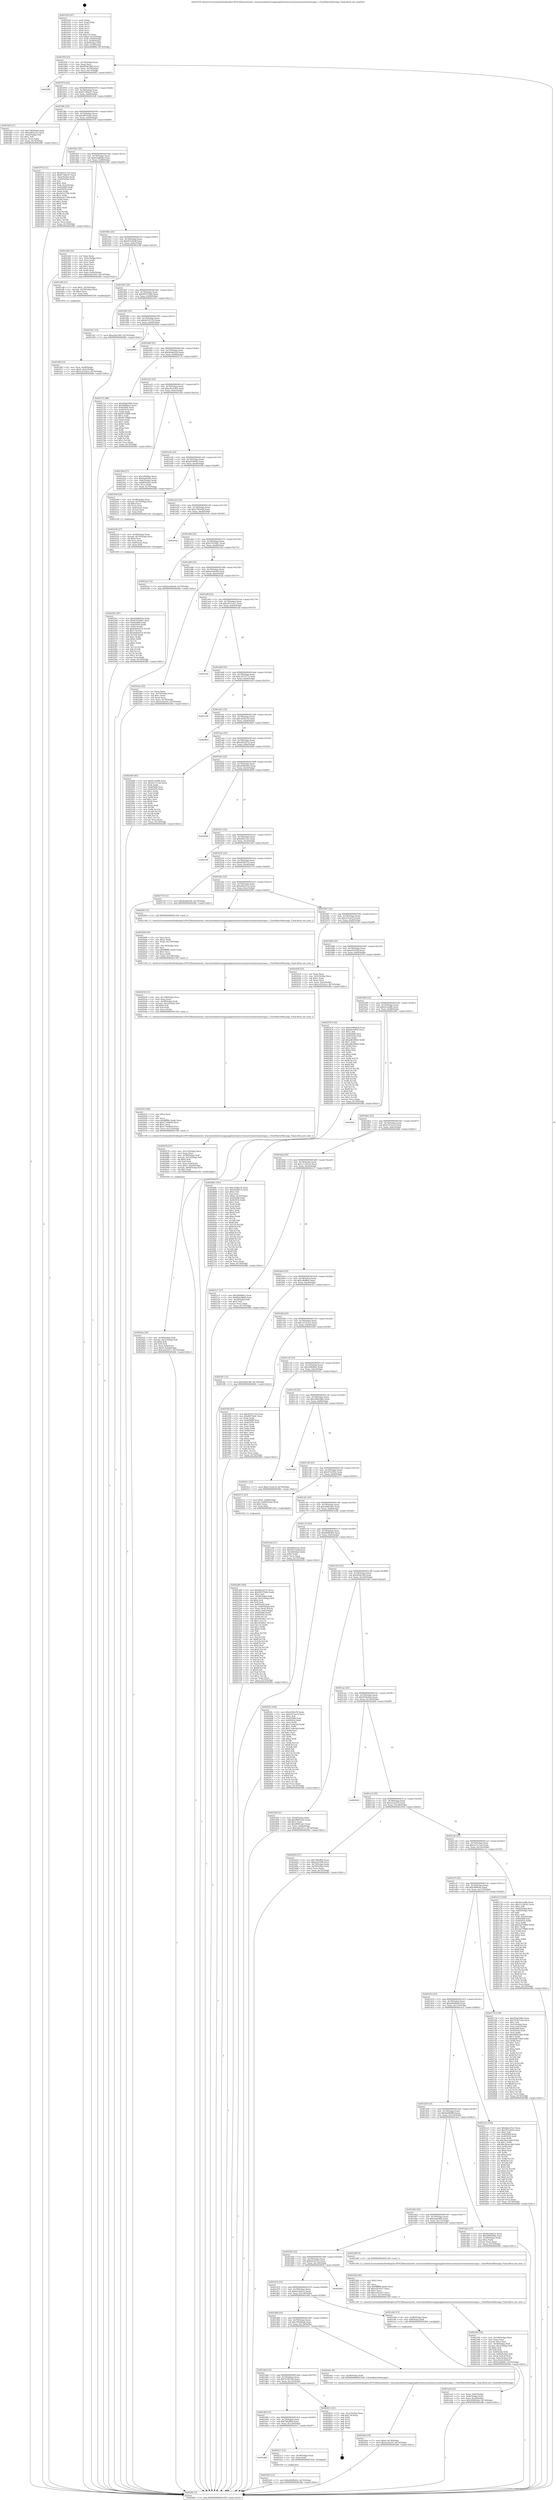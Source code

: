 digraph "0x401930" {
  label = "0x401930 (/mnt/c/Users/mathe/Desktop/tcc/POCII/binaries/extr_reactosmodulesrosappsapplicationsscreensaversmatrixmessage.c_ClearMatrixMessage_Final-ollvm.out::main(0))"
  labelloc = "t"
  node[shape=record]

  Entry [label="",width=0.3,height=0.3,shape=circle,fillcolor=black,style=filled]
  "0x40195f" [label="{
     0x40195f [23]\l
     | [instrs]\l
     &nbsp;&nbsp;0x40195f \<+3\>: mov -0x74(%rbp),%eax\l
     &nbsp;&nbsp;0x401962 \<+2\>: mov %eax,%ecx\l
     &nbsp;&nbsp;0x401964 \<+6\>: sub $0x85b63480,%ecx\l
     &nbsp;&nbsp;0x40196a \<+3\>: mov %eax,-0x78(%rbp)\l
     &nbsp;&nbsp;0x40196d \<+3\>: mov %ecx,-0x7c(%rbp)\l
     &nbsp;&nbsp;0x401970 \<+6\>: je 00000000004028f5 \<main+0xfc5\>\l
  }"]
  "0x4028f5" [label="{
     0x4028f5\l
  }", style=dashed]
  "0x401976" [label="{
     0x401976 [22]\l
     | [instrs]\l
     &nbsp;&nbsp;0x401976 \<+5\>: jmp 000000000040197b \<main+0x4b\>\l
     &nbsp;&nbsp;0x40197b \<+3\>: mov -0x78(%rbp),%eax\l
     &nbsp;&nbsp;0x40197e \<+5\>: sub $0x87384c07,%eax\l
     &nbsp;&nbsp;0x401983 \<+3\>: mov %eax,-0x80(%rbp)\l
     &nbsp;&nbsp;0x401986 \<+6\>: je 0000000000401fe8 \<main+0x6b8\>\l
  }"]
  Exit [label="",width=0.3,height=0.3,shape=circle,fillcolor=black,style=filled,peripheries=2]
  "0x401fe8" [label="{
     0x401fe8 [27]\l
     | [instrs]\l
     &nbsp;&nbsp;0x401fe8 \<+5\>: mov $0x708284a6,%eax\l
     &nbsp;&nbsp;0x401fed \<+5\>: mov $0xe06e2233,%ecx\l
     &nbsp;&nbsp;0x401ff2 \<+3\>: mov -0x2e(%rbp),%dl\l
     &nbsp;&nbsp;0x401ff5 \<+3\>: test $0x1,%dl\l
     &nbsp;&nbsp;0x401ff8 \<+3\>: cmovne %ecx,%eax\l
     &nbsp;&nbsp;0x401ffb \<+3\>: mov %eax,-0x74(%rbp)\l
     &nbsp;&nbsp;0x401ffe \<+5\>: jmp 00000000004028fc \<main+0xfcc\>\l
  }"]
  "0x40198c" [label="{
     0x40198c [25]\l
     | [instrs]\l
     &nbsp;&nbsp;0x40198c \<+5\>: jmp 0000000000401991 \<main+0x61\>\l
     &nbsp;&nbsp;0x401991 \<+3\>: mov -0x78(%rbp),%eax\l
     &nbsp;&nbsp;0x401994 \<+5\>: sub $0x90f70e8c,%eax\l
     &nbsp;&nbsp;0x401999 \<+6\>: mov %eax,-0x84(%rbp)\l
     &nbsp;&nbsp;0x40199f \<+6\>: je 0000000000401f79 \<main+0x649\>\l
  }"]
  "0x4025d3" [label="{
     0x4025d3 [12]\l
     | [instrs]\l
     &nbsp;&nbsp;0x4025d3 \<+7\>: movl $0x484fb262,-0x74(%rbp)\l
     &nbsp;&nbsp;0x4025da \<+5\>: jmp 00000000004028fc \<main+0xfcc\>\l
  }"]
  "0x401f79" [label="{
     0x401f79 [111]\l
     | [instrs]\l
     &nbsp;&nbsp;0x401f79 \<+5\>: mov $0x9e531332,%eax\l
     &nbsp;&nbsp;0x401f7e \<+5\>: mov $0x87384c07,%ecx\l
     &nbsp;&nbsp;0x401f83 \<+3\>: mov -0x5c(%rbp),%edx\l
     &nbsp;&nbsp;0x401f86 \<+3\>: cmp -0x50(%rbp),%edx\l
     &nbsp;&nbsp;0x401f89 \<+4\>: setl %sil\l
     &nbsp;&nbsp;0x401f8d \<+4\>: and $0x1,%sil\l
     &nbsp;&nbsp;0x401f91 \<+4\>: mov %sil,-0x2e(%rbp)\l
     &nbsp;&nbsp;0x401f95 \<+7\>: mov 0x405068,%edx\l
     &nbsp;&nbsp;0x401f9c \<+7\>: mov 0x405054,%edi\l
     &nbsp;&nbsp;0x401fa3 \<+3\>: mov %edx,%r8d\l
     &nbsp;&nbsp;0x401fa6 \<+7\>: sub $0x4e5e379b,%r8d\l
     &nbsp;&nbsp;0x401fad \<+4\>: sub $0x1,%r8d\l
     &nbsp;&nbsp;0x401fb1 \<+7\>: add $0x4e5e379b,%r8d\l
     &nbsp;&nbsp;0x401fb8 \<+4\>: imul %r8d,%edx\l
     &nbsp;&nbsp;0x401fbc \<+3\>: and $0x1,%edx\l
     &nbsp;&nbsp;0x401fbf \<+3\>: cmp $0x0,%edx\l
     &nbsp;&nbsp;0x401fc2 \<+4\>: sete %sil\l
     &nbsp;&nbsp;0x401fc6 \<+3\>: cmp $0xa,%edi\l
     &nbsp;&nbsp;0x401fc9 \<+4\>: setl %r9b\l
     &nbsp;&nbsp;0x401fcd \<+3\>: mov %sil,%r10b\l
     &nbsp;&nbsp;0x401fd0 \<+3\>: and %r9b,%r10b\l
     &nbsp;&nbsp;0x401fd3 \<+3\>: xor %r9b,%sil\l
     &nbsp;&nbsp;0x401fd6 \<+3\>: or %sil,%r10b\l
     &nbsp;&nbsp;0x401fd9 \<+4\>: test $0x1,%r10b\l
     &nbsp;&nbsp;0x401fdd \<+3\>: cmovne %ecx,%eax\l
     &nbsp;&nbsp;0x401fe0 \<+3\>: mov %eax,-0x74(%rbp)\l
     &nbsp;&nbsp;0x401fe3 \<+5\>: jmp 00000000004028fc \<main+0xfcc\>\l
  }"]
  "0x4019a5" [label="{
     0x4019a5 [25]\l
     | [instrs]\l
     &nbsp;&nbsp;0x4019a5 \<+5\>: jmp 00000000004019aa \<main+0x7a\>\l
     &nbsp;&nbsp;0x4019aa \<+3\>: mov -0x78(%rbp),%eax\l
     &nbsp;&nbsp;0x4019ad \<+5\>: sub $0x93ad9f4e,%eax\l
     &nbsp;&nbsp;0x4019b2 \<+6\>: mov %eax,-0x88(%rbp)\l
     &nbsp;&nbsp;0x4019b8 \<+6\>: je 00000000004023d0 \<main+0xaa0\>\l
  }"]
  "0x401dd8" [label="{
     0x401dd8\l
  }", style=dashed]
  "0x4023d0" [label="{
     0x4023d0 [33]\l
     | [instrs]\l
     &nbsp;&nbsp;0x4023d0 \<+2\>: xor %eax,%eax\l
     &nbsp;&nbsp;0x4023d2 \<+3\>: mov -0x6c(%rbp),%ecx\l
     &nbsp;&nbsp;0x4023d5 \<+2\>: mov %eax,%edx\l
     &nbsp;&nbsp;0x4023d7 \<+2\>: sub %ecx,%edx\l
     &nbsp;&nbsp;0x4023d9 \<+2\>: mov %eax,%ecx\l
     &nbsp;&nbsp;0x4023db \<+3\>: sub $0x1,%ecx\l
     &nbsp;&nbsp;0x4023de \<+2\>: add %ecx,%edx\l
     &nbsp;&nbsp;0x4023e0 \<+2\>: sub %edx,%eax\l
     &nbsp;&nbsp;0x4023e2 \<+3\>: mov %eax,-0x6c(%rbp)\l
     &nbsp;&nbsp;0x4023e5 \<+7\>: movl $0xa26a1993,-0x74(%rbp)\l
     &nbsp;&nbsp;0x4023ec \<+5\>: jmp 00000000004028fc \<main+0xfcc\>\l
  }"]
  "0x4019be" [label="{
     0x4019be [25]\l
     | [instrs]\l
     &nbsp;&nbsp;0x4019be \<+5\>: jmp 00000000004019c3 \<main+0x93\>\l
     &nbsp;&nbsp;0x4019c3 \<+3\>: mov -0x78(%rbp),%eax\l
     &nbsp;&nbsp;0x4019c6 \<+5\>: sub $0x95210c8f,%eax\l
     &nbsp;&nbsp;0x4019cb \<+6\>: mov %eax,-0x8c(%rbp)\l
     &nbsp;&nbsp;0x4019d1 \<+6\>: je 0000000000401ef8 \<main+0x5c8\>\l
  }"]
  "0x4025c7" [label="{
     0x4025c7 [12]\l
     | [instrs]\l
     &nbsp;&nbsp;0x4025c7 \<+4\>: mov -0x58(%rbp),%rax\l
     &nbsp;&nbsp;0x4025cb \<+3\>: mov %rax,%rdi\l
     &nbsp;&nbsp;0x4025ce \<+5\>: call 0000000000401030 \<free@plt\>\l
     | [calls]\l
     &nbsp;&nbsp;0x401030 \{1\} (unknown)\l
  }"]
  "0x401ef8" [label="{
     0x401ef8 [23]\l
     | [instrs]\l
     &nbsp;&nbsp;0x401ef8 \<+7\>: movl $0x1,-0x50(%rbp)\l
     &nbsp;&nbsp;0x401eff \<+4\>: movslq -0x50(%rbp),%rax\l
     &nbsp;&nbsp;0x401f03 \<+4\>: shl $0x4,%rax\l
     &nbsp;&nbsp;0x401f07 \<+3\>: mov %rax,%rdi\l
     &nbsp;&nbsp;0x401f0a \<+5\>: call 0000000000401050 \<malloc@plt\>\l
     | [calls]\l
     &nbsp;&nbsp;0x401050 \{1\} (unknown)\l
  }"]
  "0x4019d7" [label="{
     0x4019d7 [25]\l
     | [instrs]\l
     &nbsp;&nbsp;0x4019d7 \<+5\>: jmp 00000000004019dc \<main+0xac\>\l
     &nbsp;&nbsp;0x4019dc \<+3\>: mov -0x78(%rbp),%eax\l
     &nbsp;&nbsp;0x4019df \<+5\>: sub $0x99357b6d,%eax\l
     &nbsp;&nbsp;0x4019e4 \<+6\>: mov %eax,-0x90(%rbp)\l
     &nbsp;&nbsp;0x4019ea \<+6\>: je 0000000000402341 \<main+0xa11\>\l
  }"]
  "0x401dbf" [label="{
     0x401dbf [25]\l
     | [instrs]\l
     &nbsp;&nbsp;0x401dbf \<+5\>: jmp 0000000000401dc4 \<main+0x494\>\l
     &nbsp;&nbsp;0x401dc4 \<+3\>: mov -0x78(%rbp),%eax\l
     &nbsp;&nbsp;0x401dc7 \<+5\>: sub $0x78dcff04,%eax\l
     &nbsp;&nbsp;0x401dcc \<+6\>: mov %eax,-0x130(%rbp)\l
     &nbsp;&nbsp;0x401dd2 \<+6\>: je 00000000004025c7 \<main+0xc97\>\l
  }"]
  "0x402341" [label="{
     0x402341 [12]\l
     | [instrs]\l
     &nbsp;&nbsp;0x402341 \<+7\>: movl $0xa26a1993,-0x74(%rbp)\l
     &nbsp;&nbsp;0x402348 \<+5\>: jmp 00000000004028fc \<main+0xfcc\>\l
  }"]
  "0x4019f0" [label="{
     0x4019f0 [25]\l
     | [instrs]\l
     &nbsp;&nbsp;0x4019f0 \<+5\>: jmp 00000000004019f5 \<main+0xc5\>\l
     &nbsp;&nbsp;0x4019f5 \<+3\>: mov -0x78(%rbp),%eax\l
     &nbsp;&nbsp;0x4019f8 \<+5\>: sub $0x9e531332,%eax\l
     &nbsp;&nbsp;0x4019fd \<+6\>: mov %eax,-0x94(%rbp)\l
     &nbsp;&nbsp;0x401a03 \<+6\>: je 0000000000402840 \<main+0xf10\>\l
  }"]
  "0x402813" [label="{
     0x402813 [21]\l
     | [instrs]\l
     &nbsp;&nbsp;0x402813 \<+3\>: mov -0x2c(%rbp),%eax\l
     &nbsp;&nbsp;0x402816 \<+7\>: add $0x118,%rsp\l
     &nbsp;&nbsp;0x40281d \<+1\>: pop %rbx\l
     &nbsp;&nbsp;0x40281e \<+2\>: pop %r12\l
     &nbsp;&nbsp;0x402820 \<+2\>: pop %r13\l
     &nbsp;&nbsp;0x402822 \<+2\>: pop %r14\l
     &nbsp;&nbsp;0x402824 \<+2\>: pop %r15\l
     &nbsp;&nbsp;0x402826 \<+1\>: pop %rbp\l
     &nbsp;&nbsp;0x402827 \<+1\>: ret\l
  }"]
  "0x402840" [label="{
     0x402840\l
  }", style=dashed]
  "0x401a09" [label="{
     0x401a09 [25]\l
     | [instrs]\l
     &nbsp;&nbsp;0x401a09 \<+5\>: jmp 0000000000401a0e \<main+0xde\>\l
     &nbsp;&nbsp;0x401a0e \<+3\>: mov -0x78(%rbp),%eax\l
     &nbsp;&nbsp;0x401a11 \<+5\>: sub $0x9eebb100,%eax\l
     &nbsp;&nbsp;0x401a16 \<+6\>: mov %eax,-0x98(%rbp)\l
     &nbsp;&nbsp;0x401a1c \<+6\>: je 0000000000402725 \<main+0xdf5\>\l
  }"]
  "0x402541" [label="{
     0x402541 [97]\l
     | [instrs]\l
     &nbsp;&nbsp;0x402541 \<+5\>: mov $0xd290b454,%edx\l
     &nbsp;&nbsp;0x402546 \<+5\>: mov $0xb7035b87,%esi\l
     &nbsp;&nbsp;0x40254b \<+8\>: mov 0x405068,%r8d\l
     &nbsp;&nbsp;0x402553 \<+8\>: mov 0x405054,%r9d\l
     &nbsp;&nbsp;0x40255b \<+3\>: mov %r8d,%r10d\l
     &nbsp;&nbsp;0x40255e \<+7\>: sub $0x6abd5474,%r10d\l
     &nbsp;&nbsp;0x402565 \<+4\>: sub $0x1,%r10d\l
     &nbsp;&nbsp;0x402569 \<+7\>: add $0x6abd5474,%r10d\l
     &nbsp;&nbsp;0x402570 \<+4\>: imul %r10d,%r8d\l
     &nbsp;&nbsp;0x402574 \<+4\>: and $0x1,%r8d\l
     &nbsp;&nbsp;0x402578 \<+4\>: cmp $0x0,%r8d\l
     &nbsp;&nbsp;0x40257c \<+4\>: sete %r11b\l
     &nbsp;&nbsp;0x402580 \<+4\>: cmp $0xa,%r9d\l
     &nbsp;&nbsp;0x402584 \<+3\>: setl %bl\l
     &nbsp;&nbsp;0x402587 \<+3\>: mov %r11b,%r14b\l
     &nbsp;&nbsp;0x40258a \<+3\>: and %bl,%r14b\l
     &nbsp;&nbsp;0x40258d \<+3\>: xor %bl,%r11b\l
     &nbsp;&nbsp;0x402590 \<+3\>: or %r11b,%r14b\l
     &nbsp;&nbsp;0x402593 \<+4\>: test $0x1,%r14b\l
     &nbsp;&nbsp;0x402597 \<+3\>: cmovne %esi,%edx\l
     &nbsp;&nbsp;0x40259a \<+3\>: mov %edx,-0x74(%rbp)\l
     &nbsp;&nbsp;0x40259d \<+5\>: jmp 00000000004028fc \<main+0xfcc\>\l
  }"]
  "0x402725" [label="{
     0x402725 [88]\l
     | [instrs]\l
     &nbsp;&nbsp;0x402725 \<+5\>: mov $0x85b63480,%eax\l
     &nbsp;&nbsp;0x40272a \<+5\>: mov $0x5f6f8e4c,%ecx\l
     &nbsp;&nbsp;0x40272f \<+7\>: mov 0x405068,%edx\l
     &nbsp;&nbsp;0x402736 \<+7\>: mov 0x405054,%esi\l
     &nbsp;&nbsp;0x40273d \<+2\>: mov %edx,%edi\l
     &nbsp;&nbsp;0x40273f \<+6\>: add $0xf0739bf8,%edi\l
     &nbsp;&nbsp;0x402745 \<+3\>: sub $0x1,%edi\l
     &nbsp;&nbsp;0x402748 \<+6\>: sub $0xf0739bf8,%edi\l
     &nbsp;&nbsp;0x40274e \<+3\>: imul %edi,%edx\l
     &nbsp;&nbsp;0x402751 \<+3\>: and $0x1,%edx\l
     &nbsp;&nbsp;0x402754 \<+3\>: cmp $0x0,%edx\l
     &nbsp;&nbsp;0x402757 \<+4\>: sete %r8b\l
     &nbsp;&nbsp;0x40275b \<+3\>: cmp $0xa,%esi\l
     &nbsp;&nbsp;0x40275e \<+4\>: setl %r9b\l
     &nbsp;&nbsp;0x402762 \<+3\>: mov %r8b,%r10b\l
     &nbsp;&nbsp;0x402765 \<+3\>: and %r9b,%r10b\l
     &nbsp;&nbsp;0x402768 \<+3\>: xor %r9b,%r8b\l
     &nbsp;&nbsp;0x40276b \<+3\>: or %r8b,%r10b\l
     &nbsp;&nbsp;0x40276e \<+4\>: test $0x1,%r10b\l
     &nbsp;&nbsp;0x402772 \<+3\>: cmovne %ecx,%eax\l
     &nbsp;&nbsp;0x402775 \<+3\>: mov %eax,-0x74(%rbp)\l
     &nbsp;&nbsp;0x402778 \<+5\>: jmp 00000000004028fc \<main+0xfcc\>\l
  }"]
  "0x401a22" [label="{
     0x401a22 [25]\l
     | [instrs]\l
     &nbsp;&nbsp;0x401a22 \<+5\>: jmp 0000000000401a27 \<main+0xf7\>\l
     &nbsp;&nbsp;0x401a27 \<+3\>: mov -0x78(%rbp),%eax\l
     &nbsp;&nbsp;0x401a2a \<+5\>: sub $0xa26a1993,%eax\l
     &nbsp;&nbsp;0x401a2f \<+6\>: mov %eax,-0x9c(%rbp)\l
     &nbsp;&nbsp;0x401a35 \<+6\>: je 000000000040234d \<main+0xa1d\>\l
  }"]
  "0x402526" [label="{
     0x402526 [27]\l
     | [instrs]\l
     &nbsp;&nbsp;0x402526 \<+4\>: mov -0x58(%rbp),%rax\l
     &nbsp;&nbsp;0x40252a \<+4\>: movslq -0x70(%rbp),%rcx\l
     &nbsp;&nbsp;0x40252e \<+4\>: shl $0x4,%rcx\l
     &nbsp;&nbsp;0x402532 \<+3\>: add %rcx,%rax\l
     &nbsp;&nbsp;0x402535 \<+4\>: mov 0x8(%rax),%rax\l
     &nbsp;&nbsp;0x402539 \<+3\>: mov %rax,%rdi\l
     &nbsp;&nbsp;0x40253c \<+5\>: call 0000000000401030 \<free@plt\>\l
     | [calls]\l
     &nbsp;&nbsp;0x401030 \{1\} (unknown)\l
  }"]
  "0x40234d" [label="{
     0x40234d [27]\l
     | [instrs]\l
     &nbsp;&nbsp;0x40234d \<+5\>: mov $0x1d64ffee,%eax\l
     &nbsp;&nbsp;0x402352 \<+5\>: mov $0x6aa63fde,%ecx\l
     &nbsp;&nbsp;0x402357 \<+3\>: mov -0x6c(%rbp),%edx\l
     &nbsp;&nbsp;0x40235a \<+3\>: cmp -0x68(%rbp),%edx\l
     &nbsp;&nbsp;0x40235d \<+3\>: cmovl %ecx,%eax\l
     &nbsp;&nbsp;0x402360 \<+3\>: mov %eax,-0x74(%rbp)\l
     &nbsp;&nbsp;0x402363 \<+5\>: jmp 00000000004028fc \<main+0xfcc\>\l
  }"]
  "0x401a3b" [label="{
     0x401a3b [25]\l
     | [instrs]\l
     &nbsp;&nbsp;0x401a3b \<+5\>: jmp 0000000000401a40 \<main+0x110\>\l
     &nbsp;&nbsp;0x401a40 \<+3\>: mov -0x78(%rbp),%eax\l
     &nbsp;&nbsp;0x401a43 \<+5\>: sub $0xa4c940f2,%eax\l
     &nbsp;&nbsp;0x401a48 \<+6\>: mov %eax,-0xa0(%rbp)\l
     &nbsp;&nbsp;0x401a4e \<+6\>: je 0000000000402508 \<main+0xbd8\>\l
  }"]
  "0x40244a" [label="{
     0x40244a [19]\l
     | [instrs]\l
     &nbsp;&nbsp;0x40244a \<+7\>: movl $0x0,-0x70(%rbp)\l
     &nbsp;&nbsp;0x402451 \<+7\>: movl $0x5a3acf10,-0x74(%rbp)\l
     &nbsp;&nbsp;0x402458 \<+5\>: jmp 00000000004028fc \<main+0xfcc\>\l
  }"]
  "0x402508" [label="{
     0x402508 [30]\l
     | [instrs]\l
     &nbsp;&nbsp;0x402508 \<+4\>: mov -0x58(%rbp),%rax\l
     &nbsp;&nbsp;0x40250c \<+4\>: movslq -0x70(%rbp),%rcx\l
     &nbsp;&nbsp;0x402510 \<+4\>: shl $0x4,%rcx\l
     &nbsp;&nbsp;0x402514 \<+3\>: add %rcx,%rax\l
     &nbsp;&nbsp;0x402517 \<+4\>: mov 0x8(%rax),%rax\l
     &nbsp;&nbsp;0x40251b \<+3\>: mov (%rax),%rax\l
     &nbsp;&nbsp;0x40251e \<+3\>: mov %rax,%rdi\l
     &nbsp;&nbsp;0x402521 \<+5\>: call 0000000000401030 \<free@plt\>\l
     | [calls]\l
     &nbsp;&nbsp;0x401030 \{1\} (unknown)\l
  }"]
  "0x401a54" [label="{
     0x401a54 [25]\l
     | [instrs]\l
     &nbsp;&nbsp;0x401a54 \<+5\>: jmp 0000000000401a59 \<main+0x129\>\l
     &nbsp;&nbsp;0x401a59 \<+3\>: mov -0x78(%rbp),%eax\l
     &nbsp;&nbsp;0x401a5c \<+5\>: sub $0xa7f65ee8,%eax\l
     &nbsp;&nbsp;0x401a61 \<+6\>: mov %eax,-0xa4(%rbp)\l
     &nbsp;&nbsp;0x401a67 \<+6\>: je 00000000004025eb \<main+0xcbb\>\l
  }"]
  "0x401da6" [label="{
     0x401da6 [25]\l
     | [instrs]\l
     &nbsp;&nbsp;0x401da6 \<+5\>: jmp 0000000000401dab \<main+0x47b\>\l
     &nbsp;&nbsp;0x401dab \<+3\>: mov -0x78(%rbp),%eax\l
     &nbsp;&nbsp;0x401dae \<+5\>: sub $0x763871d4,%eax\l
     &nbsp;&nbsp;0x401db3 \<+6\>: mov %eax,-0x12c(%rbp)\l
     &nbsp;&nbsp;0x401db9 \<+6\>: je 0000000000402813 \<main+0xee3\>\l
  }"]
  "0x4025eb" [label="{
     0x4025eb\l
  }", style=dashed]
  "0x401a6d" [label="{
     0x401a6d [25]\l
     | [instrs]\l
     &nbsp;&nbsp;0x401a6d \<+5\>: jmp 0000000000401a72 \<main+0x142\>\l
     &nbsp;&nbsp;0x401a72 \<+3\>: mov -0x78(%rbp),%eax\l
     &nbsp;&nbsp;0x401a75 \<+5\>: sub $0xb7035b87,%eax\l
     &nbsp;&nbsp;0x401a7a \<+6\>: mov %eax,-0xa8(%rbp)\l
     &nbsp;&nbsp;0x401a80 \<+6\>: je 00000000004025a2 \<main+0xc72\>\l
  }"]
  "0x402441" [label="{
     0x402441 [9]\l
     | [instrs]\l
     &nbsp;&nbsp;0x402441 \<+4\>: mov -0x58(%rbp),%rdi\l
     &nbsp;&nbsp;0x402445 \<+5\>: call 0000000000401240 \<ClearMatrixMessage\>\l
     | [calls]\l
     &nbsp;&nbsp;0x401240 \{1\} (/mnt/c/Users/mathe/Desktop/tcc/POCII/binaries/extr_reactosmodulesrosappsapplicationsscreensaversmatrixmessage.c_ClearMatrixMessage_Final-ollvm.out::ClearMatrixMessage)\l
  }"]
  "0x4025a2" [label="{
     0x4025a2 [12]\l
     | [instrs]\l
     &nbsp;&nbsp;0x4025a2 \<+7\>: movl $0xbec6dcb9,-0x74(%rbp)\l
     &nbsp;&nbsp;0x4025a9 \<+5\>: jmp 00000000004028fc \<main+0xfcc\>\l
  }"]
  "0x401a86" [label="{
     0x401a86 [25]\l
     | [instrs]\l
     &nbsp;&nbsp;0x401a86 \<+5\>: jmp 0000000000401a8b \<main+0x15b\>\l
     &nbsp;&nbsp;0x401a8b \<+3\>: mov -0x78(%rbp),%eax\l
     &nbsp;&nbsp;0x401a8e \<+5\>: sub $0xbec6dcb9,%eax\l
     &nbsp;&nbsp;0x401a93 \<+6\>: mov %eax,-0xac(%rbp)\l
     &nbsp;&nbsp;0x401a99 \<+6\>: je 00000000004025ae \<main+0xc7e\>\l
  }"]
  "0x402395" [label="{
     0x402395 [59]\l
     | [instrs]\l
     &nbsp;&nbsp;0x402395 \<+6\>: mov -0x140(%rbp),%ecx\l
     &nbsp;&nbsp;0x40239b \<+3\>: imul %eax,%ecx\l
     &nbsp;&nbsp;0x40239e \<+3\>: movslq %ecx,%rsi\l
     &nbsp;&nbsp;0x4023a1 \<+4\>: mov -0x58(%rbp),%rdi\l
     &nbsp;&nbsp;0x4023a5 \<+4\>: movslq -0x5c(%rbp),%r8\l
     &nbsp;&nbsp;0x4023a9 \<+4\>: shl $0x4,%r8\l
     &nbsp;&nbsp;0x4023ad \<+3\>: add %r8,%rdi\l
     &nbsp;&nbsp;0x4023b0 \<+4\>: mov 0x8(%rdi),%rdi\l
     &nbsp;&nbsp;0x4023b4 \<+4\>: movslq -0x64(%rbp),%r8\l
     &nbsp;&nbsp;0x4023b8 \<+4\>: mov (%rdi,%r8,8),%rdi\l
     &nbsp;&nbsp;0x4023bc \<+4\>: movslq -0x6c(%rbp),%r8\l
     &nbsp;&nbsp;0x4023c0 \<+4\>: mov %rsi,(%rdi,%r8,8)\l
     &nbsp;&nbsp;0x4023c4 \<+7\>: movl $0x93ad9f4e,-0x74(%rbp)\l
     &nbsp;&nbsp;0x4023cb \<+5\>: jmp 00000000004028fc \<main+0xfcc\>\l
  }"]
  "0x4025ae" [label="{
     0x4025ae [25]\l
     | [instrs]\l
     &nbsp;&nbsp;0x4025ae \<+2\>: xor %eax,%eax\l
     &nbsp;&nbsp;0x4025b0 \<+3\>: mov -0x70(%rbp),%ecx\l
     &nbsp;&nbsp;0x4025b3 \<+3\>: sub $0x1,%eax\l
     &nbsp;&nbsp;0x4025b6 \<+2\>: sub %eax,%ecx\l
     &nbsp;&nbsp;0x4025b8 \<+3\>: mov %ecx,-0x70(%rbp)\l
     &nbsp;&nbsp;0x4025bb \<+7\>: movl $0x5a3acf10,-0x74(%rbp)\l
     &nbsp;&nbsp;0x4025c2 \<+5\>: jmp 00000000004028fc \<main+0xfcc\>\l
  }"]
  "0x401a9f" [label="{
     0x401a9f [25]\l
     | [instrs]\l
     &nbsp;&nbsp;0x401a9f \<+5\>: jmp 0000000000401aa4 \<main+0x174\>\l
     &nbsp;&nbsp;0x401aa4 \<+3\>: mov -0x78(%rbp),%eax\l
     &nbsp;&nbsp;0x401aa7 \<+5\>: sub $0xc0531d11,%eax\l
     &nbsp;&nbsp;0x401aac \<+6\>: mov %eax,-0xb0(%rbp)\l
     &nbsp;&nbsp;0x401ab2 \<+6\>: je 0000000000401eaf \<main+0x57f\>\l
  }"]
  "0x40236d" [label="{
     0x40236d [40]\l
     | [instrs]\l
     &nbsp;&nbsp;0x40236d \<+5\>: mov $0x2,%ecx\l
     &nbsp;&nbsp;0x402372 \<+1\>: cltd\l
     &nbsp;&nbsp;0x402373 \<+2\>: idiv %ecx\l
     &nbsp;&nbsp;0x402375 \<+6\>: imul $0xfffffffe,%edx,%ecx\l
     &nbsp;&nbsp;0x40237b \<+6\>: sub $0xe245ef37,%ecx\l
     &nbsp;&nbsp;0x402381 \<+3\>: add $0x1,%ecx\l
     &nbsp;&nbsp;0x402384 \<+6\>: add $0xe245ef37,%ecx\l
     &nbsp;&nbsp;0x40238a \<+6\>: mov %ecx,-0x140(%rbp)\l
     &nbsp;&nbsp;0x402390 \<+5\>: call 0000000000401160 \<next_i\>\l
     | [calls]\l
     &nbsp;&nbsp;0x401160 \{1\} (/mnt/c/Users/mathe/Desktop/tcc/POCII/binaries/extr_reactosmodulesrosappsapplicationsscreensaversmatrixmessage.c_ClearMatrixMessage_Final-ollvm.out::next_i)\l
  }"]
  "0x401eaf" [label="{
     0x401eaf\l
  }", style=dashed]
  "0x401ab8" [label="{
     0x401ab8 [25]\l
     | [instrs]\l
     &nbsp;&nbsp;0x401ab8 \<+5\>: jmp 0000000000401abd \<main+0x18d\>\l
     &nbsp;&nbsp;0x401abd \<+3\>: mov -0x78(%rbp),%eax\l
     &nbsp;&nbsp;0x401ac0 \<+5\>: sub $0xc2b70775,%eax\l
     &nbsp;&nbsp;0x401ac5 \<+6\>: mov %eax,-0xb4(%rbp)\l
     &nbsp;&nbsp;0x401acb \<+6\>: je 0000000000401e50 \<main+0x520\>\l
  }"]
  "0x402289" [label="{
     0x402289 [184]\l
     | [instrs]\l
     &nbsp;&nbsp;0x402289 \<+5\>: mov $0x6dc2d7a3,%ecx\l
     &nbsp;&nbsp;0x40228e \<+5\>: mov $0x99357b6d,%edx\l
     &nbsp;&nbsp;0x402293 \<+3\>: mov $0x1,%sil\l
     &nbsp;&nbsp;0x402296 \<+4\>: mov -0x58(%rbp),%rdi\l
     &nbsp;&nbsp;0x40229a \<+4\>: movslq -0x5c(%rbp),%r8\l
     &nbsp;&nbsp;0x40229e \<+4\>: shl $0x4,%r8\l
     &nbsp;&nbsp;0x4022a2 \<+3\>: add %r8,%rdi\l
     &nbsp;&nbsp;0x4022a5 \<+4\>: mov 0x8(%rdi),%rdi\l
     &nbsp;&nbsp;0x4022a9 \<+4\>: movslq -0x64(%rbp),%r8\l
     &nbsp;&nbsp;0x4022ad \<+4\>: mov %rax,(%rdi,%r8,8)\l
     &nbsp;&nbsp;0x4022b1 \<+7\>: movl $0x0,-0x6c(%rbp)\l
     &nbsp;&nbsp;0x4022b8 \<+8\>: mov 0x405068,%r9d\l
     &nbsp;&nbsp;0x4022c0 \<+8\>: mov 0x405054,%r10d\l
     &nbsp;&nbsp;0x4022c8 \<+3\>: mov %r9d,%r11d\l
     &nbsp;&nbsp;0x4022cb \<+7\>: add $0x3f5e6fa7,%r11d\l
     &nbsp;&nbsp;0x4022d2 \<+4\>: sub $0x1,%r11d\l
     &nbsp;&nbsp;0x4022d6 \<+7\>: sub $0x3f5e6fa7,%r11d\l
     &nbsp;&nbsp;0x4022dd \<+4\>: imul %r11d,%r9d\l
     &nbsp;&nbsp;0x4022e1 \<+4\>: and $0x1,%r9d\l
     &nbsp;&nbsp;0x4022e5 \<+4\>: cmp $0x0,%r9d\l
     &nbsp;&nbsp;0x4022e9 \<+3\>: sete %bl\l
     &nbsp;&nbsp;0x4022ec \<+4\>: cmp $0xa,%r10d\l
     &nbsp;&nbsp;0x4022f0 \<+4\>: setl %r14b\l
     &nbsp;&nbsp;0x4022f4 \<+3\>: mov %bl,%r15b\l
     &nbsp;&nbsp;0x4022f7 \<+4\>: xor $0xff,%r15b\l
     &nbsp;&nbsp;0x4022fb \<+3\>: mov %r14b,%r12b\l
     &nbsp;&nbsp;0x4022fe \<+4\>: xor $0xff,%r12b\l
     &nbsp;&nbsp;0x402302 \<+4\>: xor $0x0,%sil\l
     &nbsp;&nbsp;0x402306 \<+3\>: mov %r15b,%r13b\l
     &nbsp;&nbsp;0x402309 \<+4\>: and $0x0,%r13b\l
     &nbsp;&nbsp;0x40230d \<+3\>: and %sil,%bl\l
     &nbsp;&nbsp;0x402310 \<+3\>: mov %r12b,%al\l
     &nbsp;&nbsp;0x402313 \<+2\>: and $0x0,%al\l
     &nbsp;&nbsp;0x402315 \<+3\>: and %sil,%r14b\l
     &nbsp;&nbsp;0x402318 \<+3\>: or %bl,%r13b\l
     &nbsp;&nbsp;0x40231b \<+3\>: or %r14b,%al\l
     &nbsp;&nbsp;0x40231e \<+3\>: xor %al,%r13b\l
     &nbsp;&nbsp;0x402321 \<+3\>: or %r12b,%r15b\l
     &nbsp;&nbsp;0x402324 \<+4\>: xor $0xff,%r15b\l
     &nbsp;&nbsp;0x402328 \<+4\>: or $0x0,%sil\l
     &nbsp;&nbsp;0x40232c \<+3\>: and %sil,%r15b\l
     &nbsp;&nbsp;0x40232f \<+3\>: or %r15b,%r13b\l
     &nbsp;&nbsp;0x402332 \<+4\>: test $0x1,%r13b\l
     &nbsp;&nbsp;0x402336 \<+3\>: cmovne %edx,%ecx\l
     &nbsp;&nbsp;0x402339 \<+3\>: mov %ecx,-0x74(%rbp)\l
     &nbsp;&nbsp;0x40233c \<+5\>: jmp 00000000004028fc \<main+0xfcc\>\l
  }"]
  "0x401e50" [label="{
     0x401e50\l
  }", style=dashed]
  "0x401ad1" [label="{
     0x401ad1 [25]\l
     | [instrs]\l
     &nbsp;&nbsp;0x401ad1 \<+5\>: jmp 0000000000401ad6 \<main+0x1a6\>\l
     &nbsp;&nbsp;0x401ad6 \<+3\>: mov -0x78(%rbp),%eax\l
     &nbsp;&nbsp;0x401ad9 \<+5\>: sub $0xc42f4a76,%eax\l
     &nbsp;&nbsp;0x401ade \<+6\>: mov %eax,-0xb8(%rbp)\l
     &nbsp;&nbsp;0x401ae4 \<+6\>: je 00000000004028e2 \<main+0xfb2\>\l
  }"]
  "0x4020aa" [label="{
     0x4020aa [38]\l
     | [instrs]\l
     &nbsp;&nbsp;0x4020aa \<+4\>: mov -0x58(%rbp),%rdi\l
     &nbsp;&nbsp;0x4020ae \<+4\>: movslq -0x5c(%rbp),%r8\l
     &nbsp;&nbsp;0x4020b2 \<+4\>: shl $0x4,%r8\l
     &nbsp;&nbsp;0x4020b6 \<+3\>: add %r8,%rdi\l
     &nbsp;&nbsp;0x4020b9 \<+4\>: mov %rax,0x8(%rdi)\l
     &nbsp;&nbsp;0x4020bd \<+7\>: movl $0x0,-0x64(%rbp)\l
     &nbsp;&nbsp;0x4020c4 \<+7\>: movl $0xc6dc2072,-0x74(%rbp)\l
     &nbsp;&nbsp;0x4020cb \<+5\>: jmp 00000000004028fc \<main+0xfcc\>\l
  }"]
  "0x4028e2" [label="{
     0x4028e2\l
  }", style=dashed]
  "0x401aea" [label="{
     0x401aea [25]\l
     | [instrs]\l
     &nbsp;&nbsp;0x401aea \<+5\>: jmp 0000000000401aef \<main+0x1bf\>\l
     &nbsp;&nbsp;0x401aef \<+3\>: mov -0x78(%rbp),%eax\l
     &nbsp;&nbsp;0x401af2 \<+5\>: sub $0xc6dc2072,%eax\l
     &nbsp;&nbsp;0x401af7 \<+6\>: mov %eax,-0xbc(%rbp)\l
     &nbsp;&nbsp;0x401afd \<+6\>: je 00000000004020d0 \<main+0x7a0\>\l
  }"]
  "0x40207b" [label="{
     0x40207b [47]\l
     | [instrs]\l
     &nbsp;&nbsp;0x40207b \<+6\>: mov -0x13c(%rbp),%ecx\l
     &nbsp;&nbsp;0x402081 \<+3\>: imul %eax,%ecx\l
     &nbsp;&nbsp;0x402084 \<+4\>: mov -0x58(%rbp),%rdi\l
     &nbsp;&nbsp;0x402088 \<+4\>: movslq -0x5c(%rbp),%r8\l
     &nbsp;&nbsp;0x40208c \<+4\>: shl $0x4,%r8\l
     &nbsp;&nbsp;0x402090 \<+3\>: add %r8,%rdi\l
     &nbsp;&nbsp;0x402093 \<+3\>: mov %ecx,0x4(%rdi)\l
     &nbsp;&nbsp;0x402096 \<+7\>: movl $0x1,-0x60(%rbp)\l
     &nbsp;&nbsp;0x40209d \<+4\>: movslq -0x60(%rbp),%rdi\l
     &nbsp;&nbsp;0x4020a1 \<+4\>: shl $0x3,%rdi\l
     &nbsp;&nbsp;0x4020a5 \<+5\>: call 0000000000401050 \<malloc@plt\>\l
     | [calls]\l
     &nbsp;&nbsp;0x401050 \{1\} (unknown)\l
  }"]
  "0x4020d0" [label="{
     0x4020d0 [83]\l
     | [instrs]\l
     &nbsp;&nbsp;0x4020d0 \<+5\>: mov $0xf2c2edfb,%eax\l
     &nbsp;&nbsp;0x4020d5 \<+5\>: mov $0x5e11c1a6,%ecx\l
     &nbsp;&nbsp;0x4020da \<+2\>: xor %edx,%edx\l
     &nbsp;&nbsp;0x4020dc \<+7\>: mov 0x405068,%esi\l
     &nbsp;&nbsp;0x4020e3 \<+7\>: mov 0x405054,%edi\l
     &nbsp;&nbsp;0x4020ea \<+3\>: sub $0x1,%edx\l
     &nbsp;&nbsp;0x4020ed \<+3\>: mov %esi,%r8d\l
     &nbsp;&nbsp;0x4020f0 \<+3\>: add %edx,%r8d\l
     &nbsp;&nbsp;0x4020f3 \<+4\>: imul %r8d,%esi\l
     &nbsp;&nbsp;0x4020f7 \<+3\>: and $0x1,%esi\l
     &nbsp;&nbsp;0x4020fa \<+3\>: cmp $0x0,%esi\l
     &nbsp;&nbsp;0x4020fd \<+4\>: sete %r9b\l
     &nbsp;&nbsp;0x402101 \<+3\>: cmp $0xa,%edi\l
     &nbsp;&nbsp;0x402104 \<+4\>: setl %r10b\l
     &nbsp;&nbsp;0x402108 \<+3\>: mov %r9b,%r11b\l
     &nbsp;&nbsp;0x40210b \<+3\>: and %r10b,%r11b\l
     &nbsp;&nbsp;0x40210e \<+3\>: xor %r10b,%r9b\l
     &nbsp;&nbsp;0x402111 \<+3\>: or %r9b,%r11b\l
     &nbsp;&nbsp;0x402114 \<+4\>: test $0x1,%r11b\l
     &nbsp;&nbsp;0x402118 \<+3\>: cmovne %ecx,%eax\l
     &nbsp;&nbsp;0x40211b \<+3\>: mov %eax,-0x74(%rbp)\l
     &nbsp;&nbsp;0x40211e \<+5\>: jmp 00000000004028fc \<main+0xfcc\>\l
  }"]
  "0x401b03" [label="{
     0x401b03 [25]\l
     | [instrs]\l
     &nbsp;&nbsp;0x401b03 \<+5\>: jmp 0000000000401b08 \<main+0x1d8\>\l
     &nbsp;&nbsp;0x401b08 \<+3\>: mov -0x78(%rbp),%eax\l
     &nbsp;&nbsp;0x401b0b \<+5\>: sub $0xd290b454,%eax\l
     &nbsp;&nbsp;0x401b10 \<+6\>: mov %eax,-0xc0(%rbp)\l
     &nbsp;&nbsp;0x401b16 \<+6\>: je 000000000040289d \<main+0xf6d\>\l
  }"]
  "0x402053" [label="{
     0x402053 [40]\l
     | [instrs]\l
     &nbsp;&nbsp;0x402053 \<+5\>: mov $0x2,%ecx\l
     &nbsp;&nbsp;0x402058 \<+1\>: cltd\l
     &nbsp;&nbsp;0x402059 \<+2\>: idiv %ecx\l
     &nbsp;&nbsp;0x40205b \<+6\>: imul $0xfffffffe,%edx,%ecx\l
     &nbsp;&nbsp;0x402061 \<+6\>: sub $0xa716dbdd,%ecx\l
     &nbsp;&nbsp;0x402067 \<+3\>: add $0x1,%ecx\l
     &nbsp;&nbsp;0x40206a \<+6\>: add $0xa716dbdd,%ecx\l
     &nbsp;&nbsp;0x402070 \<+6\>: mov %ecx,-0x13c(%rbp)\l
     &nbsp;&nbsp;0x402076 \<+5\>: call 0000000000401160 \<next_i\>\l
     | [calls]\l
     &nbsp;&nbsp;0x401160 \{1\} (/mnt/c/Users/mathe/Desktop/tcc/POCII/binaries/extr_reactosmodulesrosappsapplicationsscreensaversmatrixmessage.c_ClearMatrixMessage_Final-ollvm.out::next_i)\l
  }"]
  "0x40289d" [label="{
     0x40289d\l
  }", style=dashed]
  "0x401b1c" [label="{
     0x401b1c [25]\l
     | [instrs]\l
     &nbsp;&nbsp;0x401b1c \<+5\>: jmp 0000000000401b21 \<main+0x1f1\>\l
     &nbsp;&nbsp;0x401b21 \<+3\>: mov -0x78(%rbp),%eax\l
     &nbsp;&nbsp;0x401b24 \<+5\>: sub $0xd6f2e1bc,%eax\l
     &nbsp;&nbsp;0x401b29 \<+6\>: mov %eax,-0xc4(%rbp)\l
     &nbsp;&nbsp;0x401b2f \<+6\>: je 00000000004025df \<main+0xcaf\>\l
  }"]
  "0x402034" [label="{
     0x402034 [31]\l
     | [instrs]\l
     &nbsp;&nbsp;0x402034 \<+6\>: mov -0x138(%rbp),%ecx\l
     &nbsp;&nbsp;0x40203a \<+3\>: imul %eax,%ecx\l
     &nbsp;&nbsp;0x40203d \<+4\>: mov -0x58(%rbp),%rdi\l
     &nbsp;&nbsp;0x402041 \<+4\>: movslq -0x5c(%rbp),%r8\l
     &nbsp;&nbsp;0x402045 \<+4\>: shl $0x4,%r8\l
     &nbsp;&nbsp;0x402049 \<+3\>: add %r8,%rdi\l
     &nbsp;&nbsp;0x40204c \<+2\>: mov %ecx,(%rdi)\l
     &nbsp;&nbsp;0x40204e \<+5\>: call 0000000000401160 \<next_i\>\l
     | [calls]\l
     &nbsp;&nbsp;0x401160 \{1\} (/mnt/c/Users/mathe/Desktop/tcc/POCII/binaries/extr_reactosmodulesrosappsapplicationsscreensaversmatrixmessage.c_ClearMatrixMessage_Final-ollvm.out::next_i)\l
  }"]
  "0x4025df" [label="{
     0x4025df\l
  }", style=dashed]
  "0x401b35" [label="{
     0x401b35 [25]\l
     | [instrs]\l
     &nbsp;&nbsp;0x401b35 \<+5\>: jmp 0000000000401b3a \<main+0x20a\>\l
     &nbsp;&nbsp;0x401b3a \<+3\>: mov -0x78(%rbp),%eax\l
     &nbsp;&nbsp;0x401b3d \<+5\>: sub $0xda5fb572,%eax\l
     &nbsp;&nbsp;0x401b42 \<+6\>: mov %eax,-0xc8(%rbp)\l
     &nbsp;&nbsp;0x401b48 \<+6\>: je 0000000000402719 \<main+0xde9\>\l
  }"]
  "0x402008" [label="{
     0x402008 [44]\l
     | [instrs]\l
     &nbsp;&nbsp;0x402008 \<+2\>: xor %ecx,%ecx\l
     &nbsp;&nbsp;0x40200a \<+5\>: mov $0x2,%edx\l
     &nbsp;&nbsp;0x40200f \<+6\>: mov %edx,-0x134(%rbp)\l
     &nbsp;&nbsp;0x402015 \<+1\>: cltd\l
     &nbsp;&nbsp;0x402016 \<+6\>: mov -0x134(%rbp),%esi\l
     &nbsp;&nbsp;0x40201c \<+2\>: idiv %esi\l
     &nbsp;&nbsp;0x40201e \<+6\>: imul $0xfffffffe,%edx,%edx\l
     &nbsp;&nbsp;0x402024 \<+3\>: sub $0x1,%ecx\l
     &nbsp;&nbsp;0x402027 \<+2\>: sub %ecx,%edx\l
     &nbsp;&nbsp;0x402029 \<+6\>: mov %edx,-0x138(%rbp)\l
     &nbsp;&nbsp;0x40202f \<+5\>: call 0000000000401160 \<next_i\>\l
     | [calls]\l
     &nbsp;&nbsp;0x401160 \{1\} (/mnt/c/Users/mathe/Desktop/tcc/POCII/binaries/extr_reactosmodulesrosappsapplicationsscreensaversmatrixmessage.c_ClearMatrixMessage_Final-ollvm.out::next_i)\l
  }"]
  "0x402719" [label="{
     0x402719 [12]\l
     | [instrs]\l
     &nbsp;&nbsp;0x402719 \<+7\>: movl $0x9eebb100,-0x74(%rbp)\l
     &nbsp;&nbsp;0x402720 \<+5\>: jmp 00000000004028fc \<main+0xfcc\>\l
  }"]
  "0x401b4e" [label="{
     0x401b4e [25]\l
     | [instrs]\l
     &nbsp;&nbsp;0x401b4e \<+5\>: jmp 0000000000401b53 \<main+0x223\>\l
     &nbsp;&nbsp;0x401b53 \<+3\>: mov -0x78(%rbp),%eax\l
     &nbsp;&nbsp;0x401b56 \<+5\>: sub $0xe06e2233,%eax\l
     &nbsp;&nbsp;0x401b5b \<+6\>: mov %eax,-0xcc(%rbp)\l
     &nbsp;&nbsp;0x401b61 \<+6\>: je 0000000000402003 \<main+0x6d3\>\l
  }"]
  "0x401f0f" [label="{
     0x401f0f [23]\l
     | [instrs]\l
     &nbsp;&nbsp;0x401f0f \<+4\>: mov %rax,-0x58(%rbp)\l
     &nbsp;&nbsp;0x401f13 \<+7\>: movl $0x0,-0x5c(%rbp)\l
     &nbsp;&nbsp;0x401f1a \<+7\>: movl $0x1e5324c2,-0x74(%rbp)\l
     &nbsp;&nbsp;0x401f21 \<+5\>: jmp 00000000004028fc \<main+0xfcc\>\l
  }"]
  "0x402003" [label="{
     0x402003 [5]\l
     | [instrs]\l
     &nbsp;&nbsp;0x402003 \<+5\>: call 0000000000401160 \<next_i\>\l
     | [calls]\l
     &nbsp;&nbsp;0x401160 \{1\} (/mnt/c/Users/mathe/Desktop/tcc/POCII/binaries/extr_reactosmodulesrosappsapplicationsscreensaversmatrixmessage.c_ClearMatrixMessage_Final-ollvm.out::next_i)\l
  }"]
  "0x401b67" [label="{
     0x401b67 [25]\l
     | [instrs]\l
     &nbsp;&nbsp;0x401b67 \<+5\>: jmp 0000000000401b6c \<main+0x23c\>\l
     &nbsp;&nbsp;0x401b6c \<+3\>: mov -0x78(%rbp),%eax\l
     &nbsp;&nbsp;0x401b6f \<+5\>: sub $0xe15e2e19,%eax\l
     &nbsp;&nbsp;0x401b74 \<+6\>: mov %eax,-0xd0(%rbp)\l
     &nbsp;&nbsp;0x401b7a \<+6\>: je 0000000000402428 \<main+0xaf8\>\l
  }"]
  "0x401ec8" [label="{
     0x401ec8 [21]\l
     | [instrs]\l
     &nbsp;&nbsp;0x401ec8 \<+3\>: mov %eax,-0x4c(%rbp)\l
     &nbsp;&nbsp;0x401ecb \<+3\>: mov -0x4c(%rbp),%eax\l
     &nbsp;&nbsp;0x401ece \<+3\>: mov %eax,-0x34(%rbp)\l
     &nbsp;&nbsp;0x401ed1 \<+7\>: movl $0x3008160e,-0x74(%rbp)\l
     &nbsp;&nbsp;0x401ed8 \<+5\>: jmp 00000000004028fc \<main+0xfcc\>\l
  }"]
  "0x402428" [label="{
     0x402428 [25]\l
     | [instrs]\l
     &nbsp;&nbsp;0x402428 \<+2\>: xor %eax,%eax\l
     &nbsp;&nbsp;0x40242a \<+3\>: mov -0x5c(%rbp),%ecx\l
     &nbsp;&nbsp;0x40242d \<+3\>: sub $0x1,%eax\l
     &nbsp;&nbsp;0x402430 \<+2\>: sub %eax,%ecx\l
     &nbsp;&nbsp;0x402432 \<+3\>: mov %ecx,-0x5c(%rbp)\l
     &nbsp;&nbsp;0x402435 \<+7\>: movl $0x1e5324c2,-0x74(%rbp)\l
     &nbsp;&nbsp;0x40243c \<+5\>: jmp 00000000004028fc \<main+0xfcc\>\l
  }"]
  "0x401b80" [label="{
     0x401b80 [25]\l
     | [instrs]\l
     &nbsp;&nbsp;0x401b80 \<+5\>: jmp 0000000000401b85 \<main+0x255\>\l
     &nbsp;&nbsp;0x401b85 \<+3\>: mov -0x78(%rbp),%eax\l
     &nbsp;&nbsp;0x401b88 \<+5\>: sub $0xefc41f48,%eax\l
     &nbsp;&nbsp;0x401b8d \<+6\>: mov %eax,-0xd4(%rbp)\l
     &nbsp;&nbsp;0x401b93 \<+6\>: je 0000000000402478 \<main+0xb48\>\l
  }"]
  "0x401d8d" [label="{
     0x401d8d [25]\l
     | [instrs]\l
     &nbsp;&nbsp;0x401d8d \<+5\>: jmp 0000000000401d92 \<main+0x462\>\l
     &nbsp;&nbsp;0x401d92 \<+3\>: mov -0x78(%rbp),%eax\l
     &nbsp;&nbsp;0x401d95 \<+5\>: sub $0x708284a6,%eax\l
     &nbsp;&nbsp;0x401d9a \<+6\>: mov %eax,-0x128(%rbp)\l
     &nbsp;&nbsp;0x401da0 \<+6\>: je 0000000000402441 \<main+0xb11\>\l
  }"]
  "0x402478" [label="{
     0x402478 [144]\l
     | [instrs]\l
     &nbsp;&nbsp;0x402478 \<+5\>: mov $0xd290b454,%eax\l
     &nbsp;&nbsp;0x40247d \<+5\>: mov $0xa4c940f2,%ecx\l
     &nbsp;&nbsp;0x402482 \<+2\>: mov $0x1,%dl\l
     &nbsp;&nbsp;0x402484 \<+7\>: mov 0x405068,%esi\l
     &nbsp;&nbsp;0x40248b \<+7\>: mov 0x405054,%edi\l
     &nbsp;&nbsp;0x402492 \<+3\>: mov %esi,%r8d\l
     &nbsp;&nbsp;0x402495 \<+7\>: add $0xa8b39944,%r8d\l
     &nbsp;&nbsp;0x40249c \<+4\>: sub $0x1,%r8d\l
     &nbsp;&nbsp;0x4024a0 \<+7\>: sub $0xa8b39944,%r8d\l
     &nbsp;&nbsp;0x4024a7 \<+4\>: imul %r8d,%esi\l
     &nbsp;&nbsp;0x4024ab \<+3\>: and $0x1,%esi\l
     &nbsp;&nbsp;0x4024ae \<+3\>: cmp $0x0,%esi\l
     &nbsp;&nbsp;0x4024b1 \<+4\>: sete %r9b\l
     &nbsp;&nbsp;0x4024b5 \<+3\>: cmp $0xa,%edi\l
     &nbsp;&nbsp;0x4024b8 \<+4\>: setl %r10b\l
     &nbsp;&nbsp;0x4024bc \<+3\>: mov %r9b,%r11b\l
     &nbsp;&nbsp;0x4024bf \<+4\>: xor $0xff,%r11b\l
     &nbsp;&nbsp;0x4024c3 \<+3\>: mov %r10b,%bl\l
     &nbsp;&nbsp;0x4024c6 \<+3\>: xor $0xff,%bl\l
     &nbsp;&nbsp;0x4024c9 \<+3\>: xor $0x0,%dl\l
     &nbsp;&nbsp;0x4024cc \<+3\>: mov %r11b,%r14b\l
     &nbsp;&nbsp;0x4024cf \<+4\>: and $0x0,%r14b\l
     &nbsp;&nbsp;0x4024d3 \<+3\>: and %dl,%r9b\l
     &nbsp;&nbsp;0x4024d6 \<+3\>: mov %bl,%r15b\l
     &nbsp;&nbsp;0x4024d9 \<+4\>: and $0x0,%r15b\l
     &nbsp;&nbsp;0x4024dd \<+3\>: and %dl,%r10b\l
     &nbsp;&nbsp;0x4024e0 \<+3\>: or %r9b,%r14b\l
     &nbsp;&nbsp;0x4024e3 \<+3\>: or %r10b,%r15b\l
     &nbsp;&nbsp;0x4024e6 \<+3\>: xor %r15b,%r14b\l
     &nbsp;&nbsp;0x4024e9 \<+3\>: or %bl,%r11b\l
     &nbsp;&nbsp;0x4024ec \<+4\>: xor $0xff,%r11b\l
     &nbsp;&nbsp;0x4024f0 \<+3\>: or $0x0,%dl\l
     &nbsp;&nbsp;0x4024f3 \<+3\>: and %dl,%r11b\l
     &nbsp;&nbsp;0x4024f6 \<+3\>: or %r11b,%r14b\l
     &nbsp;&nbsp;0x4024f9 \<+4\>: test $0x1,%r14b\l
     &nbsp;&nbsp;0x4024fd \<+3\>: cmovne %ecx,%eax\l
     &nbsp;&nbsp;0x402500 \<+3\>: mov %eax,-0x74(%rbp)\l
     &nbsp;&nbsp;0x402503 \<+5\>: jmp 00000000004028fc \<main+0xfcc\>\l
  }"]
  "0x401b99" [label="{
     0x401b99 [25]\l
     | [instrs]\l
     &nbsp;&nbsp;0x401b99 \<+5\>: jmp 0000000000401b9e \<main+0x26e\>\l
     &nbsp;&nbsp;0x401b9e \<+3\>: mov -0x78(%rbp),%eax\l
     &nbsp;&nbsp;0x401ba1 \<+5\>: sub $0xf2c2edfb,%eax\l
     &nbsp;&nbsp;0x401ba6 \<+6\>: mov %eax,-0xd8(%rbp)\l
     &nbsp;&nbsp;0x401bac \<+6\>: je 000000000040284c \<main+0xf1c\>\l
  }"]
  "0x401ebb" [label="{
     0x401ebb [13]\l
     | [instrs]\l
     &nbsp;&nbsp;0x401ebb \<+4\>: mov -0x48(%rbp),%rax\l
     &nbsp;&nbsp;0x401ebf \<+4\>: mov 0x8(%rax),%rdi\l
     &nbsp;&nbsp;0x401ec3 \<+5\>: call 0000000000401060 \<atoi@plt\>\l
     | [calls]\l
     &nbsp;&nbsp;0x401060 \{1\} (unknown)\l
  }"]
  "0x40284c" [label="{
     0x40284c\l
  }", style=dashed]
  "0x401bb2" [label="{
     0x401bb2 [25]\l
     | [instrs]\l
     &nbsp;&nbsp;0x401bb2 \<+5\>: jmp 0000000000401bb7 \<main+0x287\>\l
     &nbsp;&nbsp;0x401bb7 \<+3\>: mov -0x78(%rbp),%eax\l
     &nbsp;&nbsp;0x401bba \<+5\>: sub $0xf327ae14,%eax\l
     &nbsp;&nbsp;0x401bbf \<+6\>: mov %eax,-0xdc(%rbp)\l
     &nbsp;&nbsp;0x401bc5 \<+6\>: je 000000000040268c \<main+0xd5c\>\l
  }"]
  "0x401d74" [label="{
     0x401d74 [25]\l
     | [instrs]\l
     &nbsp;&nbsp;0x401d74 \<+5\>: jmp 0000000000401d79 \<main+0x449\>\l
     &nbsp;&nbsp;0x401d79 \<+3\>: mov -0x78(%rbp),%eax\l
     &nbsp;&nbsp;0x401d7c \<+5\>: sub $0x6e2dab12,%eax\l
     &nbsp;&nbsp;0x401d81 \<+6\>: mov %eax,-0x124(%rbp)\l
     &nbsp;&nbsp;0x401d87 \<+6\>: je 0000000000401ebb \<main+0x58b\>\l
  }"]
  "0x40268c" [label="{
     0x40268c [141]\l
     | [instrs]\l
     &nbsp;&nbsp;0x40268c \<+5\>: mov $0xc42f4a76,%eax\l
     &nbsp;&nbsp;0x402691 \<+5\>: mov $0xda5fb572,%ecx\l
     &nbsp;&nbsp;0x402696 \<+2\>: mov $0x1,%dl\l
     &nbsp;&nbsp;0x402698 \<+2\>: xor %esi,%esi\l
     &nbsp;&nbsp;0x40269a \<+7\>: movl $0x0,-0x3c(%rbp)\l
     &nbsp;&nbsp;0x4026a1 \<+7\>: mov 0x405068,%edi\l
     &nbsp;&nbsp;0x4026a8 \<+8\>: mov 0x405054,%r8d\l
     &nbsp;&nbsp;0x4026b0 \<+3\>: sub $0x1,%esi\l
     &nbsp;&nbsp;0x4026b3 \<+3\>: mov %edi,%r9d\l
     &nbsp;&nbsp;0x4026b6 \<+3\>: add %esi,%r9d\l
     &nbsp;&nbsp;0x4026b9 \<+4\>: imul %r9d,%edi\l
     &nbsp;&nbsp;0x4026bd \<+3\>: and $0x1,%edi\l
     &nbsp;&nbsp;0x4026c0 \<+3\>: cmp $0x0,%edi\l
     &nbsp;&nbsp;0x4026c3 \<+4\>: sete %r10b\l
     &nbsp;&nbsp;0x4026c7 \<+4\>: cmp $0xa,%r8d\l
     &nbsp;&nbsp;0x4026cb \<+4\>: setl %r11b\l
     &nbsp;&nbsp;0x4026cf \<+3\>: mov %r10b,%bl\l
     &nbsp;&nbsp;0x4026d2 \<+3\>: xor $0xff,%bl\l
     &nbsp;&nbsp;0x4026d5 \<+3\>: mov %r11b,%r14b\l
     &nbsp;&nbsp;0x4026d8 \<+4\>: xor $0xff,%r14b\l
     &nbsp;&nbsp;0x4026dc \<+3\>: xor $0x1,%dl\l
     &nbsp;&nbsp;0x4026df \<+3\>: mov %bl,%r15b\l
     &nbsp;&nbsp;0x4026e2 \<+4\>: and $0xff,%r15b\l
     &nbsp;&nbsp;0x4026e6 \<+3\>: and %dl,%r10b\l
     &nbsp;&nbsp;0x4026e9 \<+3\>: mov %r14b,%r12b\l
     &nbsp;&nbsp;0x4026ec \<+4\>: and $0xff,%r12b\l
     &nbsp;&nbsp;0x4026f0 \<+3\>: and %dl,%r11b\l
     &nbsp;&nbsp;0x4026f3 \<+3\>: or %r10b,%r15b\l
     &nbsp;&nbsp;0x4026f6 \<+3\>: or %r11b,%r12b\l
     &nbsp;&nbsp;0x4026f9 \<+3\>: xor %r12b,%r15b\l
     &nbsp;&nbsp;0x4026fc \<+3\>: or %r14b,%bl\l
     &nbsp;&nbsp;0x4026ff \<+3\>: xor $0xff,%bl\l
     &nbsp;&nbsp;0x402702 \<+3\>: or $0x1,%dl\l
     &nbsp;&nbsp;0x402705 \<+2\>: and %dl,%bl\l
     &nbsp;&nbsp;0x402707 \<+3\>: or %bl,%r15b\l
     &nbsp;&nbsp;0x40270a \<+4\>: test $0x1,%r15b\l
     &nbsp;&nbsp;0x40270e \<+3\>: cmovne %ecx,%eax\l
     &nbsp;&nbsp;0x402711 \<+3\>: mov %eax,-0x74(%rbp)\l
     &nbsp;&nbsp;0x402714 \<+5\>: jmp 00000000004028fc \<main+0xfcc\>\l
  }"]
  "0x401bcb" [label="{
     0x401bcb [25]\l
     | [instrs]\l
     &nbsp;&nbsp;0x401bcb \<+5\>: jmp 0000000000401bd0 \<main+0x2a0\>\l
     &nbsp;&nbsp;0x401bd0 \<+3\>: mov -0x78(%rbp),%eax\l
     &nbsp;&nbsp;0x401bd3 \<+5\>: sub $0x11c2d1a5,%eax\l
     &nbsp;&nbsp;0x401bd8 \<+6\>: mov %eax,-0xe0(%rbp)\l
     &nbsp;&nbsp;0x401bde \<+6\>: je 00000000004021c7 \<main+0x897\>\l
  }"]
  "0x402858" [label="{
     0x402858\l
  }", style=dashed]
  "0x4021c7" [label="{
     0x4021c7 [27]\l
     | [instrs]\l
     &nbsp;&nbsp;0x4021c7 \<+5\>: mov $0x269b8fa2,%eax\l
     &nbsp;&nbsp;0x4021cc \<+5\>: mov $0x60dc8bdd,%ecx\l
     &nbsp;&nbsp;0x4021d1 \<+3\>: mov -0x2d(%rbp),%dl\l
     &nbsp;&nbsp;0x4021d4 \<+3\>: test $0x1,%dl\l
     &nbsp;&nbsp;0x4021d7 \<+3\>: cmovne %ecx,%eax\l
     &nbsp;&nbsp;0x4021da \<+3\>: mov %eax,-0x74(%rbp)\l
     &nbsp;&nbsp;0x4021dd \<+5\>: jmp 00000000004028fc \<main+0xfcc\>\l
  }"]
  "0x401be4" [label="{
     0x401be4 [25]\l
     | [instrs]\l
     &nbsp;&nbsp;0x401be4 \<+5\>: jmp 0000000000401be9 \<main+0x2b9\>\l
     &nbsp;&nbsp;0x401be9 \<+3\>: mov -0x78(%rbp),%eax\l
     &nbsp;&nbsp;0x401bec \<+5\>: sub $0x1d64ffee,%eax\l
     &nbsp;&nbsp;0x401bf1 \<+6\>: mov %eax,-0xe4(%rbp)\l
     &nbsp;&nbsp;0x401bf7 \<+6\>: je 00000000004023f1 \<main+0xac1\>\l
  }"]
  "0x401d5b" [label="{
     0x401d5b [25]\l
     | [instrs]\l
     &nbsp;&nbsp;0x401d5b \<+5\>: jmp 0000000000401d60 \<main+0x430\>\l
     &nbsp;&nbsp;0x401d60 \<+3\>: mov -0x78(%rbp),%eax\l
     &nbsp;&nbsp;0x401d63 \<+5\>: sub $0x6dc2d7a3,%eax\l
     &nbsp;&nbsp;0x401d68 \<+6\>: mov %eax,-0x120(%rbp)\l
     &nbsp;&nbsp;0x401d6e \<+6\>: je 0000000000402858 \<main+0xf28\>\l
  }"]
  "0x4023f1" [label="{
     0x4023f1 [12]\l
     | [instrs]\l
     &nbsp;&nbsp;0x4023f1 \<+7\>: movl $0x5826c56f,-0x74(%rbp)\l
     &nbsp;&nbsp;0x4023f8 \<+5\>: jmp 00000000004028fc \<main+0xfcc\>\l
  }"]
  "0x401bfd" [label="{
     0x401bfd [25]\l
     | [instrs]\l
     &nbsp;&nbsp;0x401bfd \<+5\>: jmp 0000000000401c02 \<main+0x2d2\>\l
     &nbsp;&nbsp;0x401c02 \<+3\>: mov -0x78(%rbp),%eax\l
     &nbsp;&nbsp;0x401c05 \<+5\>: sub $0x1e5324c2,%eax\l
     &nbsp;&nbsp;0x401c0a \<+6\>: mov %eax,-0xe8(%rbp)\l
     &nbsp;&nbsp;0x401c10 \<+6\>: je 0000000000401f26 \<main+0x5f6\>\l
  }"]
  "0x402368" [label="{
     0x402368 [5]\l
     | [instrs]\l
     &nbsp;&nbsp;0x402368 \<+5\>: call 0000000000401160 \<next_i\>\l
     | [calls]\l
     &nbsp;&nbsp;0x401160 \{1\} (/mnt/c/Users/mathe/Desktop/tcc/POCII/binaries/extr_reactosmodulesrosappsapplicationsscreensaversmatrixmessage.c_ClearMatrixMessage_Final-ollvm.out::next_i)\l
  }"]
  "0x401f26" [label="{
     0x401f26 [83]\l
     | [instrs]\l
     &nbsp;&nbsp;0x401f26 \<+5\>: mov $0x9e531332,%eax\l
     &nbsp;&nbsp;0x401f2b \<+5\>: mov $0x90f70e8c,%ecx\l
     &nbsp;&nbsp;0x401f30 \<+2\>: xor %edx,%edx\l
     &nbsp;&nbsp;0x401f32 \<+7\>: mov 0x405068,%esi\l
     &nbsp;&nbsp;0x401f39 \<+7\>: mov 0x405054,%edi\l
     &nbsp;&nbsp;0x401f40 \<+3\>: sub $0x1,%edx\l
     &nbsp;&nbsp;0x401f43 \<+3\>: mov %esi,%r8d\l
     &nbsp;&nbsp;0x401f46 \<+3\>: add %edx,%r8d\l
     &nbsp;&nbsp;0x401f49 \<+4\>: imul %r8d,%esi\l
     &nbsp;&nbsp;0x401f4d \<+3\>: and $0x1,%esi\l
     &nbsp;&nbsp;0x401f50 \<+3\>: cmp $0x0,%esi\l
     &nbsp;&nbsp;0x401f53 \<+4\>: sete %r9b\l
     &nbsp;&nbsp;0x401f57 \<+3\>: cmp $0xa,%edi\l
     &nbsp;&nbsp;0x401f5a \<+4\>: setl %r10b\l
     &nbsp;&nbsp;0x401f5e \<+3\>: mov %r9b,%r11b\l
     &nbsp;&nbsp;0x401f61 \<+3\>: and %r10b,%r11b\l
     &nbsp;&nbsp;0x401f64 \<+3\>: xor %r10b,%r9b\l
     &nbsp;&nbsp;0x401f67 \<+3\>: or %r9b,%r11b\l
     &nbsp;&nbsp;0x401f6a \<+4\>: test $0x1,%r11b\l
     &nbsp;&nbsp;0x401f6e \<+3\>: cmovne %ecx,%eax\l
     &nbsp;&nbsp;0x401f71 \<+3\>: mov %eax,-0x74(%rbp)\l
     &nbsp;&nbsp;0x401f74 \<+5\>: jmp 00000000004028fc \<main+0xfcc\>\l
  }"]
  "0x401c16" [label="{
     0x401c16 [25]\l
     | [instrs]\l
     &nbsp;&nbsp;0x401c16 \<+5\>: jmp 0000000000401c1b \<main+0x2eb\>\l
     &nbsp;&nbsp;0x401c1b \<+3\>: mov -0x78(%rbp),%eax\l
     &nbsp;&nbsp;0x401c1e \<+5\>: sub $0x269b8fa2,%eax\l
     &nbsp;&nbsp;0x401c23 \<+6\>: mov %eax,-0xec(%rbp)\l
     &nbsp;&nbsp;0x401c29 \<+6\>: je 000000000040241c \<main+0xaec\>\l
  }"]
  "0x401930" [label="{
     0x401930 [47]\l
     | [instrs]\l
     &nbsp;&nbsp;0x401930 \<+1\>: push %rbp\l
     &nbsp;&nbsp;0x401931 \<+3\>: mov %rsp,%rbp\l
     &nbsp;&nbsp;0x401934 \<+2\>: push %r15\l
     &nbsp;&nbsp;0x401936 \<+2\>: push %r14\l
     &nbsp;&nbsp;0x401938 \<+2\>: push %r13\l
     &nbsp;&nbsp;0x40193a \<+2\>: push %r12\l
     &nbsp;&nbsp;0x40193c \<+1\>: push %rbx\l
     &nbsp;&nbsp;0x40193d \<+7\>: sub $0x118,%rsp\l
     &nbsp;&nbsp;0x401944 \<+7\>: movl $0x0,-0x3c(%rbp)\l
     &nbsp;&nbsp;0x40194b \<+3\>: mov %edi,-0x40(%rbp)\l
     &nbsp;&nbsp;0x40194e \<+4\>: mov %rsi,-0x48(%rbp)\l
     &nbsp;&nbsp;0x401952 \<+3\>: mov -0x40(%rbp),%edi\l
     &nbsp;&nbsp;0x401955 \<+3\>: mov %edi,-0x38(%rbp)\l
     &nbsp;&nbsp;0x401958 \<+7\>: movl $0x6a08df8d,-0x74(%rbp)\l
  }"]
  "0x40241c" [label="{
     0x40241c [12]\l
     | [instrs]\l
     &nbsp;&nbsp;0x40241c \<+7\>: movl $0xe15e2e19,-0x74(%rbp)\l
     &nbsp;&nbsp;0x402423 \<+5\>: jmp 00000000004028fc \<main+0xfcc\>\l
  }"]
  "0x401c2f" [label="{
     0x401c2f [25]\l
     | [instrs]\l
     &nbsp;&nbsp;0x401c2f \<+5\>: jmp 0000000000401c34 \<main+0x304\>\l
     &nbsp;&nbsp;0x401c34 \<+3\>: mov -0x78(%rbp),%eax\l
     &nbsp;&nbsp;0x401c37 \<+5\>: sub $0x2906368e,%eax\l
     &nbsp;&nbsp;0x401c3c \<+6\>: mov %eax,-0xf0(%rbp)\l
     &nbsp;&nbsp;0x401c42 \<+6\>: je 0000000000401dfd \<main+0x4cd\>\l
  }"]
  "0x4028fc" [label="{
     0x4028fc [5]\l
     | [instrs]\l
     &nbsp;&nbsp;0x4028fc \<+5\>: jmp 000000000040195f \<main+0x2f\>\l
  }"]
  "0x401dfd" [label="{
     0x401dfd\l
  }", style=dashed]
  "0x401c48" [label="{
     0x401c48 [25]\l
     | [instrs]\l
     &nbsp;&nbsp;0x401c48 \<+5\>: jmp 0000000000401c4d \<main+0x31d\>\l
     &nbsp;&nbsp;0x401c4d \<+3\>: mov -0x78(%rbp),%eax\l
     &nbsp;&nbsp;0x401c50 \<+5\>: sub $0x2f7a395e,%eax\l
     &nbsp;&nbsp;0x401c55 \<+6\>: mov %eax,-0xf4(%rbp)\l
     &nbsp;&nbsp;0x401c5b \<+6\>: je 0000000000402272 \<main+0x942\>\l
  }"]
  "0x401d42" [label="{
     0x401d42 [25]\l
     | [instrs]\l
     &nbsp;&nbsp;0x401d42 \<+5\>: jmp 0000000000401d47 \<main+0x417\>\l
     &nbsp;&nbsp;0x401d47 \<+3\>: mov -0x78(%rbp),%eax\l
     &nbsp;&nbsp;0x401d4a \<+5\>: sub $0x6aa63fde,%eax\l
     &nbsp;&nbsp;0x401d4f \<+6\>: mov %eax,-0x11c(%rbp)\l
     &nbsp;&nbsp;0x401d55 \<+6\>: je 0000000000402368 \<main+0xa38\>\l
  }"]
  "0x402272" [label="{
     0x402272 [23]\l
     | [instrs]\l
     &nbsp;&nbsp;0x402272 \<+7\>: movl $0x1,-0x68(%rbp)\l
     &nbsp;&nbsp;0x402279 \<+4\>: movslq -0x68(%rbp),%rax\l
     &nbsp;&nbsp;0x40227d \<+4\>: shl $0x3,%rax\l
     &nbsp;&nbsp;0x402281 \<+3\>: mov %rax,%rdi\l
     &nbsp;&nbsp;0x402284 \<+5\>: call 0000000000401050 \<malloc@plt\>\l
     | [calls]\l
     &nbsp;&nbsp;0x401050 \{1\} (unknown)\l
  }"]
  "0x401c61" [label="{
     0x401c61 [25]\l
     | [instrs]\l
     &nbsp;&nbsp;0x401c61 \<+5\>: jmp 0000000000401c66 \<main+0x336\>\l
     &nbsp;&nbsp;0x401c66 \<+3\>: mov -0x78(%rbp),%eax\l
     &nbsp;&nbsp;0x401c69 \<+5\>: sub $0x3008160e,%eax\l
     &nbsp;&nbsp;0x401c6e \<+6\>: mov %eax,-0xf8(%rbp)\l
     &nbsp;&nbsp;0x401c74 \<+6\>: je 0000000000401edd \<main+0x5ad\>\l
  }"]
  "0x401de2" [label="{
     0x401de2 [27]\l
     | [instrs]\l
     &nbsp;&nbsp;0x401de2 \<+5\>: mov $0x6e2dab12,%eax\l
     &nbsp;&nbsp;0x401de7 \<+5\>: mov $0x2906368e,%ecx\l
     &nbsp;&nbsp;0x401dec \<+3\>: mov -0x38(%rbp),%edx\l
     &nbsp;&nbsp;0x401def \<+3\>: cmp $0x2,%edx\l
     &nbsp;&nbsp;0x401df2 \<+3\>: cmovne %ecx,%eax\l
     &nbsp;&nbsp;0x401df5 \<+3\>: mov %eax,-0x74(%rbp)\l
     &nbsp;&nbsp;0x401df8 \<+5\>: jmp 00000000004028fc \<main+0xfcc\>\l
  }"]
  "0x401edd" [label="{
     0x401edd [27]\l
     | [instrs]\l
     &nbsp;&nbsp;0x401edd \<+5\>: mov $0xd6f2e1bc,%eax\l
     &nbsp;&nbsp;0x401ee2 \<+5\>: mov $0x95210c8f,%ecx\l
     &nbsp;&nbsp;0x401ee7 \<+3\>: mov -0x34(%rbp),%edx\l
     &nbsp;&nbsp;0x401eea \<+3\>: cmp $0x0,%edx\l
     &nbsp;&nbsp;0x401eed \<+3\>: cmove %ecx,%eax\l
     &nbsp;&nbsp;0x401ef0 \<+3\>: mov %eax,-0x74(%rbp)\l
     &nbsp;&nbsp;0x401ef3 \<+5\>: jmp 00000000004028fc \<main+0xfcc\>\l
  }"]
  "0x401c7a" [label="{
     0x401c7a [25]\l
     | [instrs]\l
     &nbsp;&nbsp;0x401c7a \<+5\>: jmp 0000000000401c7f \<main+0x34f\>\l
     &nbsp;&nbsp;0x401c7f \<+3\>: mov -0x78(%rbp),%eax\l
     &nbsp;&nbsp;0x401c82 \<+5\>: sub $0x484fb262,%eax\l
     &nbsp;&nbsp;0x401c87 \<+6\>: mov %eax,-0xfc(%rbp)\l
     &nbsp;&nbsp;0x401c8d \<+6\>: je 00000000004025fc \<main+0xccc\>\l
  }"]
  "0x401d29" [label="{
     0x401d29 [25]\l
     | [instrs]\l
     &nbsp;&nbsp;0x401d29 \<+5\>: jmp 0000000000401d2e \<main+0x3fe\>\l
     &nbsp;&nbsp;0x401d2e \<+3\>: mov -0x78(%rbp),%eax\l
     &nbsp;&nbsp;0x401d31 \<+5\>: sub $0x6a08df8d,%eax\l
     &nbsp;&nbsp;0x401d36 \<+6\>: mov %eax,-0x118(%rbp)\l
     &nbsp;&nbsp;0x401d3c \<+6\>: je 0000000000401de2 \<main+0x4b2\>\l
  }"]
  "0x4025fc" [label="{
     0x4025fc [144]\l
     | [instrs]\l
     &nbsp;&nbsp;0x4025fc \<+5\>: mov $0xc42f4a76,%eax\l
     &nbsp;&nbsp;0x402601 \<+5\>: mov $0xf327ae14,%ecx\l
     &nbsp;&nbsp;0x402606 \<+2\>: mov $0x1,%dl\l
     &nbsp;&nbsp;0x402608 \<+7\>: mov 0x405068,%esi\l
     &nbsp;&nbsp;0x40260f \<+7\>: mov 0x405054,%edi\l
     &nbsp;&nbsp;0x402616 \<+3\>: mov %esi,%r8d\l
     &nbsp;&nbsp;0x402619 \<+7\>: add $0x11e8ec0d,%r8d\l
     &nbsp;&nbsp;0x402620 \<+4\>: sub $0x1,%r8d\l
     &nbsp;&nbsp;0x402624 \<+7\>: sub $0x11e8ec0d,%r8d\l
     &nbsp;&nbsp;0x40262b \<+4\>: imul %r8d,%esi\l
     &nbsp;&nbsp;0x40262f \<+3\>: and $0x1,%esi\l
     &nbsp;&nbsp;0x402632 \<+3\>: cmp $0x0,%esi\l
     &nbsp;&nbsp;0x402635 \<+4\>: sete %r9b\l
     &nbsp;&nbsp;0x402639 \<+3\>: cmp $0xa,%edi\l
     &nbsp;&nbsp;0x40263c \<+4\>: setl %r10b\l
     &nbsp;&nbsp;0x402640 \<+3\>: mov %r9b,%r11b\l
     &nbsp;&nbsp;0x402643 \<+4\>: xor $0xff,%r11b\l
     &nbsp;&nbsp;0x402647 \<+3\>: mov %r10b,%bl\l
     &nbsp;&nbsp;0x40264a \<+3\>: xor $0xff,%bl\l
     &nbsp;&nbsp;0x40264d \<+3\>: xor $0x0,%dl\l
     &nbsp;&nbsp;0x402650 \<+3\>: mov %r11b,%r14b\l
     &nbsp;&nbsp;0x402653 \<+4\>: and $0x0,%r14b\l
     &nbsp;&nbsp;0x402657 \<+3\>: and %dl,%r9b\l
     &nbsp;&nbsp;0x40265a \<+3\>: mov %bl,%r15b\l
     &nbsp;&nbsp;0x40265d \<+4\>: and $0x0,%r15b\l
     &nbsp;&nbsp;0x402661 \<+3\>: and %dl,%r10b\l
     &nbsp;&nbsp;0x402664 \<+3\>: or %r9b,%r14b\l
     &nbsp;&nbsp;0x402667 \<+3\>: or %r10b,%r15b\l
     &nbsp;&nbsp;0x40266a \<+3\>: xor %r15b,%r14b\l
     &nbsp;&nbsp;0x40266d \<+3\>: or %bl,%r11b\l
     &nbsp;&nbsp;0x402670 \<+4\>: xor $0xff,%r11b\l
     &nbsp;&nbsp;0x402674 \<+3\>: or $0x0,%dl\l
     &nbsp;&nbsp;0x402677 \<+3\>: and %dl,%r11b\l
     &nbsp;&nbsp;0x40267a \<+3\>: or %r11b,%r14b\l
     &nbsp;&nbsp;0x40267d \<+4\>: test $0x1,%r14b\l
     &nbsp;&nbsp;0x402681 \<+3\>: cmovne %ecx,%eax\l
     &nbsp;&nbsp;0x402684 \<+3\>: mov %eax,-0x74(%rbp)\l
     &nbsp;&nbsp;0x402687 \<+5\>: jmp 00000000004028fc \<main+0xfcc\>\l
  }"]
  "0x401c93" [label="{
     0x401c93 [25]\l
     | [instrs]\l
     &nbsp;&nbsp;0x401c93 \<+5\>: jmp 0000000000401c98 \<main+0x368\>\l
     &nbsp;&nbsp;0x401c98 \<+3\>: mov -0x78(%rbp),%eax\l
     &nbsp;&nbsp;0x401c9b \<+5\>: sub $0x5826c56f,%eax\l
     &nbsp;&nbsp;0x401ca0 \<+6\>: mov %eax,-0x100(%rbp)\l
     &nbsp;&nbsp;0x401ca6 \<+6\>: je 00000000004023fd \<main+0xacd\>\l
  }"]
  "0x4021e2" [label="{
     0x4021e2 [144]\l
     | [instrs]\l
     &nbsp;&nbsp;0x4021e2 \<+5\>: mov $0x6dc2d7a3,%eax\l
     &nbsp;&nbsp;0x4021e7 \<+5\>: mov $0x2f7a395e,%ecx\l
     &nbsp;&nbsp;0x4021ec \<+2\>: mov $0x1,%dl\l
     &nbsp;&nbsp;0x4021ee \<+7\>: mov 0x405068,%esi\l
     &nbsp;&nbsp;0x4021f5 \<+7\>: mov 0x405054,%edi\l
     &nbsp;&nbsp;0x4021fc \<+3\>: mov %esi,%r8d\l
     &nbsp;&nbsp;0x4021ff \<+7\>: sub $0x36ca1ab8,%r8d\l
     &nbsp;&nbsp;0x402206 \<+4\>: sub $0x1,%r8d\l
     &nbsp;&nbsp;0x40220a \<+7\>: add $0x36ca1ab8,%r8d\l
     &nbsp;&nbsp;0x402211 \<+4\>: imul %r8d,%esi\l
     &nbsp;&nbsp;0x402215 \<+3\>: and $0x1,%esi\l
     &nbsp;&nbsp;0x402218 \<+3\>: cmp $0x0,%esi\l
     &nbsp;&nbsp;0x40221b \<+4\>: sete %r9b\l
     &nbsp;&nbsp;0x40221f \<+3\>: cmp $0xa,%edi\l
     &nbsp;&nbsp;0x402222 \<+4\>: setl %r10b\l
     &nbsp;&nbsp;0x402226 \<+3\>: mov %r9b,%r11b\l
     &nbsp;&nbsp;0x402229 \<+4\>: xor $0xff,%r11b\l
     &nbsp;&nbsp;0x40222d \<+3\>: mov %r10b,%bl\l
     &nbsp;&nbsp;0x402230 \<+3\>: xor $0xff,%bl\l
     &nbsp;&nbsp;0x402233 \<+3\>: xor $0x0,%dl\l
     &nbsp;&nbsp;0x402236 \<+3\>: mov %r11b,%r14b\l
     &nbsp;&nbsp;0x402239 \<+4\>: and $0x0,%r14b\l
     &nbsp;&nbsp;0x40223d \<+3\>: and %dl,%r9b\l
     &nbsp;&nbsp;0x402240 \<+3\>: mov %bl,%r15b\l
     &nbsp;&nbsp;0x402243 \<+4\>: and $0x0,%r15b\l
     &nbsp;&nbsp;0x402247 \<+3\>: and %dl,%r10b\l
     &nbsp;&nbsp;0x40224a \<+3\>: or %r9b,%r14b\l
     &nbsp;&nbsp;0x40224d \<+3\>: or %r10b,%r15b\l
     &nbsp;&nbsp;0x402250 \<+3\>: xor %r15b,%r14b\l
     &nbsp;&nbsp;0x402253 \<+3\>: or %bl,%r11b\l
     &nbsp;&nbsp;0x402256 \<+4\>: xor $0xff,%r11b\l
     &nbsp;&nbsp;0x40225a \<+3\>: or $0x0,%dl\l
     &nbsp;&nbsp;0x40225d \<+3\>: and %dl,%r11b\l
     &nbsp;&nbsp;0x402260 \<+3\>: or %r11b,%r14b\l
     &nbsp;&nbsp;0x402263 \<+4\>: test $0x1,%r14b\l
     &nbsp;&nbsp;0x402267 \<+3\>: cmovne %ecx,%eax\l
     &nbsp;&nbsp;0x40226a \<+3\>: mov %eax,-0x74(%rbp)\l
     &nbsp;&nbsp;0x40226d \<+5\>: jmp 00000000004028fc \<main+0xfcc\>\l
  }"]
  "0x4023fd" [label="{
     0x4023fd [31]\l
     | [instrs]\l
     &nbsp;&nbsp;0x4023fd \<+3\>: mov -0x64(%rbp),%eax\l
     &nbsp;&nbsp;0x402400 \<+5\>: add $0xd8081ae5,%eax\l
     &nbsp;&nbsp;0x402405 \<+3\>: add $0x1,%eax\l
     &nbsp;&nbsp;0x402408 \<+5\>: sub $0xd8081ae5,%eax\l
     &nbsp;&nbsp;0x40240d \<+3\>: mov %eax,-0x64(%rbp)\l
     &nbsp;&nbsp;0x402410 \<+7\>: movl $0xc6dc2072,-0x74(%rbp)\l
     &nbsp;&nbsp;0x402417 \<+5\>: jmp 00000000004028fc \<main+0xfcc\>\l
  }"]
  "0x401cac" [label="{
     0x401cac [25]\l
     | [instrs]\l
     &nbsp;&nbsp;0x401cac \<+5\>: jmp 0000000000401cb1 \<main+0x381\>\l
     &nbsp;&nbsp;0x401cb1 \<+3\>: mov -0x78(%rbp),%eax\l
     &nbsp;&nbsp;0x401cb4 \<+5\>: sub $0x592b3faa,%eax\l
     &nbsp;&nbsp;0x401cb9 \<+6\>: mov %eax,-0x104(%rbp)\l
     &nbsp;&nbsp;0x401cbf \<+6\>: je 0000000000402828 \<main+0xef8\>\l
  }"]
  "0x401d10" [label="{
     0x401d10 [25]\l
     | [instrs]\l
     &nbsp;&nbsp;0x401d10 \<+5\>: jmp 0000000000401d15 \<main+0x3e5\>\l
     &nbsp;&nbsp;0x401d15 \<+3\>: mov -0x78(%rbp),%eax\l
     &nbsp;&nbsp;0x401d18 \<+5\>: sub $0x60dc8bdd,%eax\l
     &nbsp;&nbsp;0x401d1d \<+6\>: mov %eax,-0x114(%rbp)\l
     &nbsp;&nbsp;0x401d23 \<+6\>: je 00000000004021e2 \<main+0x8b2\>\l
  }"]
  "0x402828" [label="{
     0x402828\l
  }", style=dashed]
  "0x401cc5" [label="{
     0x401cc5 [25]\l
     | [instrs]\l
     &nbsp;&nbsp;0x401cc5 \<+5\>: jmp 0000000000401cca \<main+0x39a\>\l
     &nbsp;&nbsp;0x401cca \<+3\>: mov -0x78(%rbp),%eax\l
     &nbsp;&nbsp;0x401ccd \<+5\>: sub $0x5a3acf10,%eax\l
     &nbsp;&nbsp;0x401cd2 \<+6\>: mov %eax,-0x108(%rbp)\l
     &nbsp;&nbsp;0x401cd8 \<+6\>: je 000000000040245d \<main+0xb2d\>\l
  }"]
  "0x40277d" [label="{
     0x40277d [150]\l
     | [instrs]\l
     &nbsp;&nbsp;0x40277d \<+5\>: mov $0x85b63480,%eax\l
     &nbsp;&nbsp;0x402782 \<+5\>: mov $0x763871d4,%ecx\l
     &nbsp;&nbsp;0x402787 \<+2\>: mov $0x1,%dl\l
     &nbsp;&nbsp;0x402789 \<+3\>: mov -0x3c(%rbp),%esi\l
     &nbsp;&nbsp;0x40278c \<+3\>: mov %esi,-0x2c(%rbp)\l
     &nbsp;&nbsp;0x40278f \<+7\>: mov 0x405068,%esi\l
     &nbsp;&nbsp;0x402796 \<+7\>: mov 0x405054,%edi\l
     &nbsp;&nbsp;0x40279d \<+3\>: mov %esi,%r8d\l
     &nbsp;&nbsp;0x4027a0 \<+7\>: add $0xddd014b6,%r8d\l
     &nbsp;&nbsp;0x4027a7 \<+4\>: sub $0x1,%r8d\l
     &nbsp;&nbsp;0x4027ab \<+7\>: sub $0xddd014b6,%r8d\l
     &nbsp;&nbsp;0x4027b2 \<+4\>: imul %r8d,%esi\l
     &nbsp;&nbsp;0x4027b6 \<+3\>: and $0x1,%esi\l
     &nbsp;&nbsp;0x4027b9 \<+3\>: cmp $0x0,%esi\l
     &nbsp;&nbsp;0x4027bc \<+4\>: sete %r9b\l
     &nbsp;&nbsp;0x4027c0 \<+3\>: cmp $0xa,%edi\l
     &nbsp;&nbsp;0x4027c3 \<+4\>: setl %r10b\l
     &nbsp;&nbsp;0x4027c7 \<+3\>: mov %r9b,%r11b\l
     &nbsp;&nbsp;0x4027ca \<+4\>: xor $0xff,%r11b\l
     &nbsp;&nbsp;0x4027ce \<+3\>: mov %r10b,%bl\l
     &nbsp;&nbsp;0x4027d1 \<+3\>: xor $0xff,%bl\l
     &nbsp;&nbsp;0x4027d4 \<+3\>: xor $0x1,%dl\l
     &nbsp;&nbsp;0x4027d7 \<+3\>: mov %r11b,%r14b\l
     &nbsp;&nbsp;0x4027da \<+4\>: and $0xff,%r14b\l
     &nbsp;&nbsp;0x4027de \<+3\>: and %dl,%r9b\l
     &nbsp;&nbsp;0x4027e1 \<+3\>: mov %bl,%r15b\l
     &nbsp;&nbsp;0x4027e4 \<+4\>: and $0xff,%r15b\l
     &nbsp;&nbsp;0x4027e8 \<+3\>: and %dl,%r10b\l
     &nbsp;&nbsp;0x4027eb \<+3\>: or %r9b,%r14b\l
     &nbsp;&nbsp;0x4027ee \<+3\>: or %r10b,%r15b\l
     &nbsp;&nbsp;0x4027f1 \<+3\>: xor %r15b,%r14b\l
     &nbsp;&nbsp;0x4027f4 \<+3\>: or %bl,%r11b\l
     &nbsp;&nbsp;0x4027f7 \<+4\>: xor $0xff,%r11b\l
     &nbsp;&nbsp;0x4027fb \<+3\>: or $0x1,%dl\l
     &nbsp;&nbsp;0x4027fe \<+3\>: and %dl,%r11b\l
     &nbsp;&nbsp;0x402801 \<+3\>: or %r11b,%r14b\l
     &nbsp;&nbsp;0x402804 \<+4\>: test $0x1,%r14b\l
     &nbsp;&nbsp;0x402808 \<+3\>: cmovne %ecx,%eax\l
     &nbsp;&nbsp;0x40280b \<+3\>: mov %eax,-0x74(%rbp)\l
     &nbsp;&nbsp;0x40280e \<+5\>: jmp 00000000004028fc \<main+0xfcc\>\l
  }"]
  "0x40245d" [label="{
     0x40245d [27]\l
     | [instrs]\l
     &nbsp;&nbsp;0x40245d \<+5\>: mov $0x78dcff04,%eax\l
     &nbsp;&nbsp;0x402462 \<+5\>: mov $0xefc41f48,%ecx\l
     &nbsp;&nbsp;0x402467 \<+3\>: mov -0x70(%rbp),%edx\l
     &nbsp;&nbsp;0x40246a \<+3\>: cmp -0x50(%rbp),%edx\l
     &nbsp;&nbsp;0x40246d \<+3\>: cmovl %ecx,%eax\l
     &nbsp;&nbsp;0x402470 \<+3\>: mov %eax,-0x74(%rbp)\l
     &nbsp;&nbsp;0x402473 \<+5\>: jmp 00000000004028fc \<main+0xfcc\>\l
  }"]
  "0x401cde" [label="{
     0x401cde [25]\l
     | [instrs]\l
     &nbsp;&nbsp;0x401cde \<+5\>: jmp 0000000000401ce3 \<main+0x3b3\>\l
     &nbsp;&nbsp;0x401ce3 \<+3\>: mov -0x78(%rbp),%eax\l
     &nbsp;&nbsp;0x401ce6 \<+5\>: sub $0x5e11c1a6,%eax\l
     &nbsp;&nbsp;0x401ceb \<+6\>: mov %eax,-0x10c(%rbp)\l
     &nbsp;&nbsp;0x401cf1 \<+6\>: je 0000000000402123 \<main+0x7f3\>\l
  }"]
  "0x401cf7" [label="{
     0x401cf7 [25]\l
     | [instrs]\l
     &nbsp;&nbsp;0x401cf7 \<+5\>: jmp 0000000000401cfc \<main+0x3cc\>\l
     &nbsp;&nbsp;0x401cfc \<+3\>: mov -0x78(%rbp),%eax\l
     &nbsp;&nbsp;0x401cff \<+5\>: sub $0x5f6f8e4c,%eax\l
     &nbsp;&nbsp;0x401d04 \<+6\>: mov %eax,-0x110(%rbp)\l
     &nbsp;&nbsp;0x401d0a \<+6\>: je 000000000040277d \<main+0xe4d\>\l
  }"]
  "0x402123" [label="{
     0x402123 [164]\l
     | [instrs]\l
     &nbsp;&nbsp;0x402123 \<+5\>: mov $0xf2c2edfb,%eax\l
     &nbsp;&nbsp;0x402128 \<+5\>: mov $0x11c2d1a5,%ecx\l
     &nbsp;&nbsp;0x40212d \<+2\>: mov $0x1,%dl\l
     &nbsp;&nbsp;0x40212f \<+3\>: mov -0x64(%rbp),%esi\l
     &nbsp;&nbsp;0x402132 \<+3\>: cmp -0x60(%rbp),%esi\l
     &nbsp;&nbsp;0x402135 \<+4\>: setl %dil\l
     &nbsp;&nbsp;0x402139 \<+4\>: and $0x1,%dil\l
     &nbsp;&nbsp;0x40213d \<+4\>: mov %dil,-0x2d(%rbp)\l
     &nbsp;&nbsp;0x402141 \<+7\>: mov 0x405068,%esi\l
     &nbsp;&nbsp;0x402148 \<+8\>: mov 0x405054,%r8d\l
     &nbsp;&nbsp;0x402150 \<+3\>: mov %esi,%r9d\l
     &nbsp;&nbsp;0x402153 \<+7\>: add $0x5a479860,%r9d\l
     &nbsp;&nbsp;0x40215a \<+4\>: sub $0x1,%r9d\l
     &nbsp;&nbsp;0x40215e \<+7\>: sub $0x5a479860,%r9d\l
     &nbsp;&nbsp;0x402165 \<+4\>: imul %r9d,%esi\l
     &nbsp;&nbsp;0x402169 \<+3\>: and $0x1,%esi\l
     &nbsp;&nbsp;0x40216c \<+3\>: cmp $0x0,%esi\l
     &nbsp;&nbsp;0x40216f \<+4\>: sete %dil\l
     &nbsp;&nbsp;0x402173 \<+4\>: cmp $0xa,%r8d\l
     &nbsp;&nbsp;0x402177 \<+4\>: setl %r10b\l
     &nbsp;&nbsp;0x40217b \<+3\>: mov %dil,%r11b\l
     &nbsp;&nbsp;0x40217e \<+4\>: xor $0xff,%r11b\l
     &nbsp;&nbsp;0x402182 \<+3\>: mov %r10b,%bl\l
     &nbsp;&nbsp;0x402185 \<+3\>: xor $0xff,%bl\l
     &nbsp;&nbsp;0x402188 \<+3\>: xor $0x0,%dl\l
     &nbsp;&nbsp;0x40218b \<+3\>: mov %r11b,%r14b\l
     &nbsp;&nbsp;0x40218e \<+4\>: and $0x0,%r14b\l
     &nbsp;&nbsp;0x402192 \<+3\>: and %dl,%dil\l
     &nbsp;&nbsp;0x402195 \<+3\>: mov %bl,%r15b\l
     &nbsp;&nbsp;0x402198 \<+4\>: and $0x0,%r15b\l
     &nbsp;&nbsp;0x40219c \<+3\>: and %dl,%r10b\l
     &nbsp;&nbsp;0x40219f \<+3\>: or %dil,%r14b\l
     &nbsp;&nbsp;0x4021a2 \<+3\>: or %r10b,%r15b\l
     &nbsp;&nbsp;0x4021a5 \<+3\>: xor %r15b,%r14b\l
     &nbsp;&nbsp;0x4021a8 \<+3\>: or %bl,%r11b\l
     &nbsp;&nbsp;0x4021ab \<+4\>: xor $0xff,%r11b\l
     &nbsp;&nbsp;0x4021af \<+3\>: or $0x0,%dl\l
     &nbsp;&nbsp;0x4021b2 \<+3\>: and %dl,%r11b\l
     &nbsp;&nbsp;0x4021b5 \<+3\>: or %r11b,%r14b\l
     &nbsp;&nbsp;0x4021b8 \<+4\>: test $0x1,%r14b\l
     &nbsp;&nbsp;0x4021bc \<+3\>: cmovne %ecx,%eax\l
     &nbsp;&nbsp;0x4021bf \<+3\>: mov %eax,-0x74(%rbp)\l
     &nbsp;&nbsp;0x4021c2 \<+5\>: jmp 00000000004028fc \<main+0xfcc\>\l
  }"]
  Entry -> "0x401930" [label=" 1"]
  "0x40195f" -> "0x4028f5" [label=" 0"]
  "0x40195f" -> "0x401976" [label=" 42"]
  "0x402813" -> Exit [label=" 1"]
  "0x401976" -> "0x401fe8" [label=" 2"]
  "0x401976" -> "0x40198c" [label=" 40"]
  "0x40277d" -> "0x4028fc" [label=" 1"]
  "0x40198c" -> "0x401f79" [label=" 2"]
  "0x40198c" -> "0x4019a5" [label=" 38"]
  "0x402725" -> "0x4028fc" [label=" 1"]
  "0x4019a5" -> "0x4023d0" [label=" 1"]
  "0x4019a5" -> "0x4019be" [label=" 37"]
  "0x402719" -> "0x4028fc" [label=" 1"]
  "0x4019be" -> "0x401ef8" [label=" 1"]
  "0x4019be" -> "0x4019d7" [label=" 36"]
  "0x40268c" -> "0x4028fc" [label=" 1"]
  "0x4019d7" -> "0x402341" [label=" 1"]
  "0x4019d7" -> "0x4019f0" [label=" 35"]
  "0x4025d3" -> "0x4028fc" [label=" 1"]
  "0x4019f0" -> "0x402840" [label=" 0"]
  "0x4019f0" -> "0x401a09" [label=" 35"]
  "0x4025c7" -> "0x4025d3" [label=" 1"]
  "0x401a09" -> "0x402725" [label=" 1"]
  "0x401a09" -> "0x401a22" [label=" 34"]
  "0x401dbf" -> "0x4025c7" [label=" 1"]
  "0x401a22" -> "0x40234d" [label=" 2"]
  "0x401a22" -> "0x401a3b" [label=" 32"]
  "0x4025fc" -> "0x4028fc" [label=" 1"]
  "0x401a3b" -> "0x402508" [label=" 1"]
  "0x401a3b" -> "0x401a54" [label=" 31"]
  "0x401da6" -> "0x401dbf" [label=" 1"]
  "0x401a54" -> "0x4025eb" [label=" 0"]
  "0x401a54" -> "0x401a6d" [label=" 31"]
  "0x401da6" -> "0x402813" [label=" 1"]
  "0x401a6d" -> "0x4025a2" [label=" 1"]
  "0x401a6d" -> "0x401a86" [label=" 30"]
  "0x401dbf" -> "0x401dd8" [label=" 0"]
  "0x401a86" -> "0x4025ae" [label=" 1"]
  "0x401a86" -> "0x401a9f" [label=" 29"]
  "0x4025a2" -> "0x4028fc" [label=" 1"]
  "0x401a9f" -> "0x401eaf" [label=" 0"]
  "0x401a9f" -> "0x401ab8" [label=" 29"]
  "0x402541" -> "0x4028fc" [label=" 1"]
  "0x401ab8" -> "0x401e50" [label=" 0"]
  "0x401ab8" -> "0x401ad1" [label=" 29"]
  "0x402526" -> "0x402541" [label=" 1"]
  "0x401ad1" -> "0x4028e2" [label=" 0"]
  "0x401ad1" -> "0x401aea" [label=" 29"]
  "0x402508" -> "0x402526" [label=" 1"]
  "0x401aea" -> "0x4020d0" [label=" 2"]
  "0x401aea" -> "0x401b03" [label=" 27"]
  "0x402478" -> "0x4028fc" [label=" 1"]
  "0x401b03" -> "0x40289d" [label=" 0"]
  "0x401b03" -> "0x401b1c" [label=" 27"]
  "0x40245d" -> "0x4028fc" [label=" 2"]
  "0x401b1c" -> "0x4025df" [label=" 0"]
  "0x401b1c" -> "0x401b35" [label=" 27"]
  "0x40244a" -> "0x4028fc" [label=" 1"]
  "0x401b35" -> "0x402719" [label=" 1"]
  "0x401b35" -> "0x401b4e" [label=" 26"]
  "0x402441" -> "0x40244a" [label=" 1"]
  "0x401b4e" -> "0x402003" [label=" 1"]
  "0x401b4e" -> "0x401b67" [label=" 25"]
  "0x401d8d" -> "0x401da6" [label=" 2"]
  "0x401b67" -> "0x402428" [label=" 1"]
  "0x401b67" -> "0x401b80" [label=" 24"]
  "0x401d8d" -> "0x402441" [label=" 1"]
  "0x401b80" -> "0x402478" [label=" 1"]
  "0x401b80" -> "0x401b99" [label=" 23"]
  "0x4025ae" -> "0x4028fc" [label=" 1"]
  "0x401b99" -> "0x40284c" [label=" 0"]
  "0x401b99" -> "0x401bb2" [label=" 23"]
  "0x402428" -> "0x4028fc" [label=" 1"]
  "0x401bb2" -> "0x40268c" [label=" 1"]
  "0x401bb2" -> "0x401bcb" [label=" 22"]
  "0x4023fd" -> "0x4028fc" [label=" 1"]
  "0x401bcb" -> "0x4021c7" [label=" 2"]
  "0x401bcb" -> "0x401be4" [label=" 20"]
  "0x4023f1" -> "0x4028fc" [label=" 1"]
  "0x401be4" -> "0x4023f1" [label=" 1"]
  "0x401be4" -> "0x401bfd" [label=" 19"]
  "0x402395" -> "0x4028fc" [label=" 1"]
  "0x401bfd" -> "0x401f26" [label=" 2"]
  "0x401bfd" -> "0x401c16" [label=" 17"]
  "0x40236d" -> "0x402395" [label=" 1"]
  "0x401c16" -> "0x40241c" [label=" 1"]
  "0x401c16" -> "0x401c2f" [label=" 16"]
  "0x40234d" -> "0x4028fc" [label=" 2"]
  "0x401c2f" -> "0x401dfd" [label=" 0"]
  "0x401c2f" -> "0x401c48" [label=" 16"]
  "0x402341" -> "0x4028fc" [label=" 1"]
  "0x401c48" -> "0x402272" [label=" 1"]
  "0x401c48" -> "0x401c61" [label=" 15"]
  "0x402289" -> "0x4028fc" [label=" 1"]
  "0x401c61" -> "0x401edd" [label=" 1"]
  "0x401c61" -> "0x401c7a" [label=" 14"]
  "0x402272" -> "0x402289" [label=" 1"]
  "0x401c7a" -> "0x4025fc" [label=" 1"]
  "0x401c7a" -> "0x401c93" [label=" 13"]
  "0x4021c7" -> "0x4028fc" [label=" 2"]
  "0x401c93" -> "0x4023fd" [label=" 1"]
  "0x401c93" -> "0x401cac" [label=" 12"]
  "0x402123" -> "0x4028fc" [label=" 2"]
  "0x401cac" -> "0x402828" [label=" 0"]
  "0x401cac" -> "0x401cc5" [label=" 12"]
  "0x4020aa" -> "0x4028fc" [label=" 1"]
  "0x401cc5" -> "0x40245d" [label=" 2"]
  "0x401cc5" -> "0x401cde" [label=" 10"]
  "0x40207b" -> "0x4020aa" [label=" 1"]
  "0x401cde" -> "0x402123" [label=" 2"]
  "0x401cde" -> "0x401cf7" [label=" 8"]
  "0x402053" -> "0x40207b" [label=" 1"]
  "0x401cf7" -> "0x40277d" [label=" 1"]
  "0x401cf7" -> "0x401d10" [label=" 7"]
  "0x4020d0" -> "0x4028fc" [label=" 2"]
  "0x401d10" -> "0x4021e2" [label=" 1"]
  "0x401d10" -> "0x401d29" [label=" 6"]
  "0x4021e2" -> "0x4028fc" [label=" 1"]
  "0x401d29" -> "0x401de2" [label=" 1"]
  "0x401d29" -> "0x401d42" [label=" 5"]
  "0x401de2" -> "0x4028fc" [label=" 1"]
  "0x401930" -> "0x40195f" [label=" 1"]
  "0x4028fc" -> "0x40195f" [label=" 41"]
  "0x402368" -> "0x40236d" [label=" 1"]
  "0x401d42" -> "0x402368" [label=" 1"]
  "0x401d42" -> "0x401d5b" [label=" 4"]
  "0x4023d0" -> "0x4028fc" [label=" 1"]
  "0x401d5b" -> "0x402858" [label=" 0"]
  "0x401d5b" -> "0x401d74" [label=" 4"]
  "0x40241c" -> "0x4028fc" [label=" 1"]
  "0x401d74" -> "0x401ebb" [label=" 1"]
  "0x401d74" -> "0x401d8d" [label=" 3"]
  "0x401ebb" -> "0x401ec8" [label=" 1"]
  "0x401ec8" -> "0x4028fc" [label=" 1"]
  "0x401edd" -> "0x4028fc" [label=" 1"]
  "0x401ef8" -> "0x401f0f" [label=" 1"]
  "0x401f0f" -> "0x4028fc" [label=" 1"]
  "0x401f26" -> "0x4028fc" [label=" 2"]
  "0x401f79" -> "0x4028fc" [label=" 2"]
  "0x401fe8" -> "0x4028fc" [label=" 2"]
  "0x402003" -> "0x402008" [label=" 1"]
  "0x402008" -> "0x402034" [label=" 1"]
  "0x402034" -> "0x402053" [label=" 1"]
}
